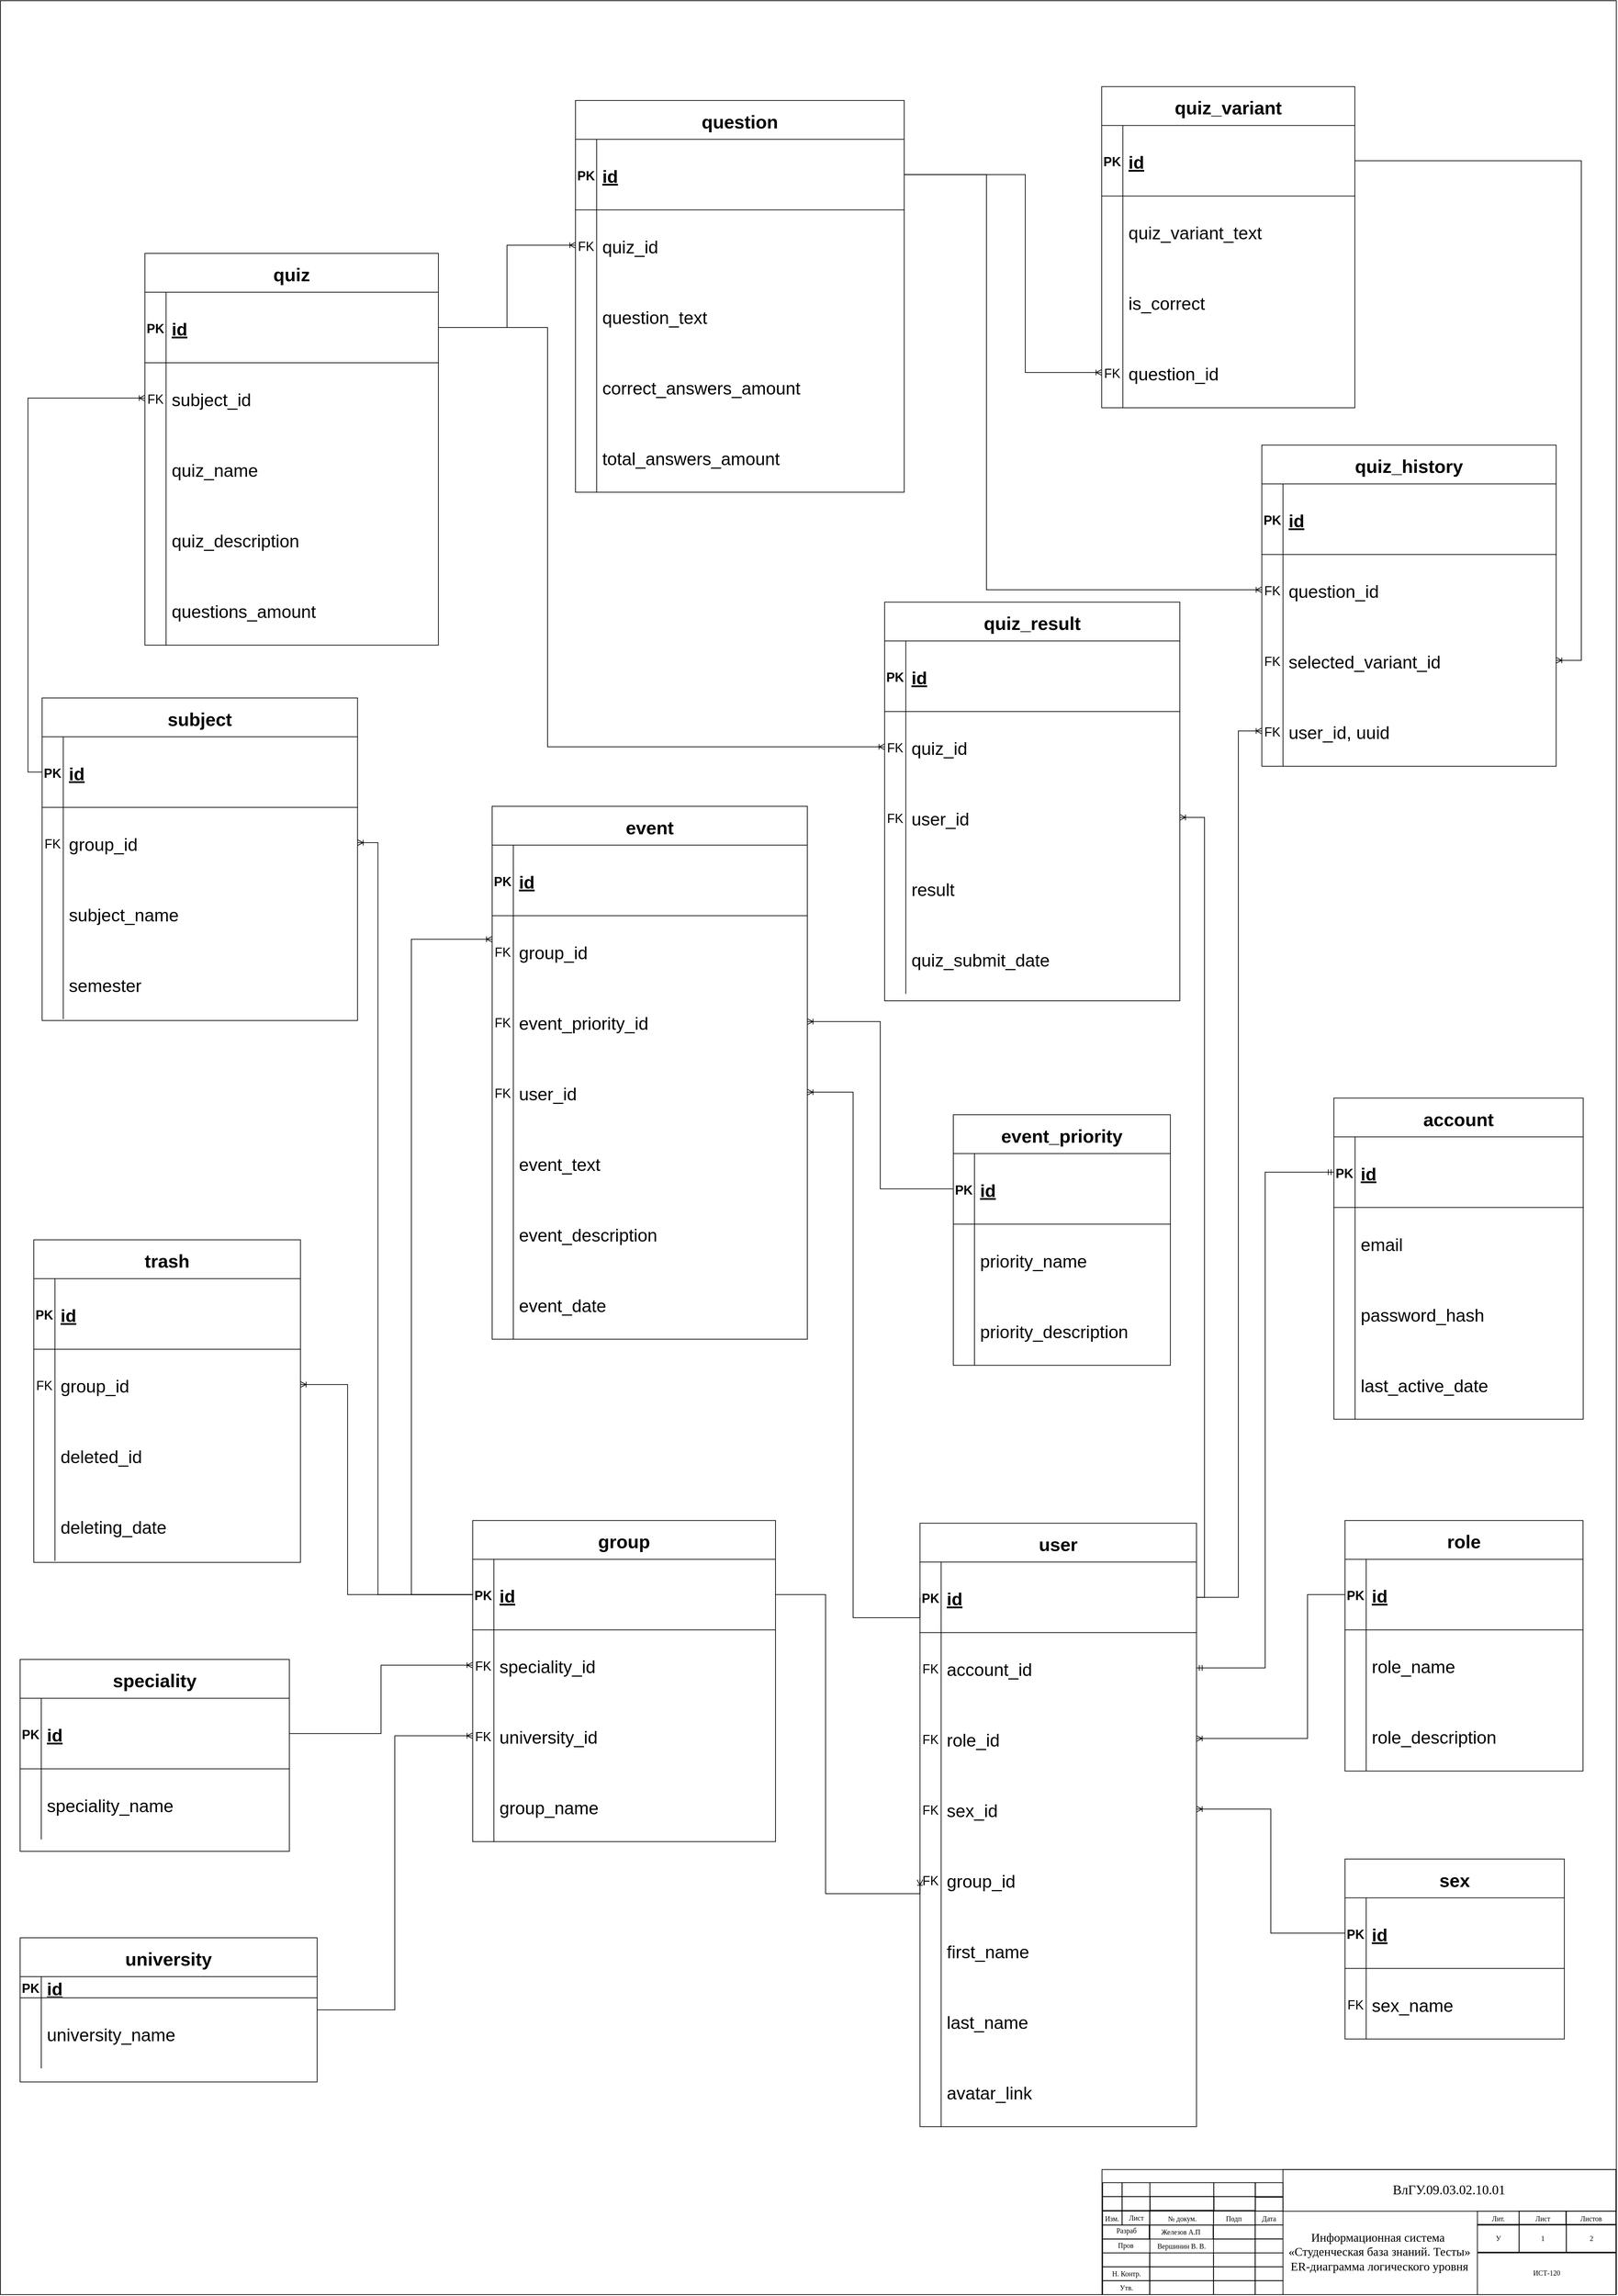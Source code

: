 <mxfile version="18.0.2" type="github">
  <diagram id="R2lEEEUBdFMjLlhIrx00" name="Page-1">
    <mxGraphModel dx="661" dy="366" grid="1" gridSize="3.937" guides="1" tooltips="1" connect="1" arrows="1" fold="1" page="1" pageScale="1" pageWidth="2339" pageHeight="3300" math="0" shadow="0" extFonts="Permanent Marker^https://fonts.googleapis.com/css?family=Permanent+Marker">
      <root>
        <mxCell id="0" />
        <mxCell id="1" parent="0" />
        <mxCell id="hRsAympE7n8ipThZUoXn-5" value="" style="group" parent="1" vertex="1" connectable="0">
          <mxGeometry x="23.62" y="20" width="2290.006" height="3250.028" as="geometry" />
        </mxCell>
        <mxCell id="bOlvTl43doBLw3R69mOg-1" value="" style="rounded=0;whiteSpace=wrap;html=1;fillColor=none;" parent="hRsAympE7n8ipThZUoXn-5" vertex="1">
          <mxGeometry width="2290" height="3250" as="geometry" />
        </mxCell>
        <mxCell id="bOlvTl43doBLw3R69mOg-2" value="" style="rounded=0;whiteSpace=wrap;html=1;fillColor=none;" parent="hRsAympE7n8ipThZUoXn-5" vertex="1">
          <mxGeometry x="1561.11" y="3072.86" width="728.35" height="177.165" as="geometry" />
        </mxCell>
        <mxCell id="UN5E2BRM_m0n_mUQd9ct-3" value="" style="rounded=0;whiteSpace=wrap;html=1;fillColor=none;" parent="hRsAympE7n8ipThZUoXn-5" vertex="1">
          <mxGeometry x="1562.01" y="3111.16" width="27.559" height="19.685" as="geometry" />
        </mxCell>
        <mxCell id="UN5E2BRM_m0n_mUQd9ct-4" value="" style="rounded=0;whiteSpace=wrap;html=1;fillColor=none;" parent="hRsAympE7n8ipThZUoXn-5" vertex="1">
          <mxGeometry x="1562.0" y="3131.67" width="27.559" height="19.685" as="geometry" />
        </mxCell>
        <mxCell id="UN5E2BRM_m0n_mUQd9ct-5" value="" style="rounded=0;whiteSpace=wrap;html=1;fillColor=none;" parent="hRsAympE7n8ipThZUoXn-5" vertex="1">
          <mxGeometry x="1562.01" y="3091.47" width="27.559" height="19.685" as="geometry" />
        </mxCell>
        <mxCell id="UN5E2BRM_m0n_mUQd9ct-9" value="" style="rounded=0;whiteSpace=wrap;html=1;fillColor=none;" parent="hRsAympE7n8ipThZUoXn-5" vertex="1">
          <mxGeometry x="1589.57" y="3111.16" width="39.37" height="19.685" as="geometry" />
        </mxCell>
        <mxCell id="UN5E2BRM_m0n_mUQd9ct-10" value="" style="rounded=0;whiteSpace=wrap;html=1;fillColor=none;" parent="hRsAympE7n8ipThZUoXn-5" vertex="1">
          <mxGeometry x="1589.56" y="3131.67" width="39.37" height="19.685" as="geometry" />
        </mxCell>
        <mxCell id="UN5E2BRM_m0n_mUQd9ct-11" value="" style="rounded=0;whiteSpace=wrap;html=1;fillColor=none;" parent="hRsAympE7n8ipThZUoXn-5" vertex="1">
          <mxGeometry x="1589.57" y="3091.47" width="39.37" height="19.685" as="geometry" />
        </mxCell>
        <mxCell id="UN5E2BRM_m0n_mUQd9ct-14" value="" style="rounded=0;whiteSpace=wrap;html=1;fillColor=none;" parent="hRsAympE7n8ipThZUoXn-5" vertex="1">
          <mxGeometry x="1628.94" y="3111.16" width="90.551" height="19.685" as="geometry" />
        </mxCell>
        <mxCell id="UN5E2BRM_m0n_mUQd9ct-15" value="" style="rounded=0;whiteSpace=wrap;html=1;fillColor=none;" parent="hRsAympE7n8ipThZUoXn-5" vertex="1">
          <mxGeometry x="1629.28" y="3110.94" width="90.551" height="19.685" as="geometry" />
        </mxCell>
        <mxCell id="UN5E2BRM_m0n_mUQd9ct-16" value="" style="rounded=0;whiteSpace=wrap;html=1;fillColor=none;" parent="hRsAympE7n8ipThZUoXn-5" vertex="1">
          <mxGeometry x="1628.94" y="3091.47" width="90.551" height="19.685" as="geometry" />
        </mxCell>
        <mxCell id="UN5E2BRM_m0n_mUQd9ct-19" value="" style="rounded=0;whiteSpace=wrap;html=1;fillColor=none;" parent="hRsAympE7n8ipThZUoXn-5" vertex="1">
          <mxGeometry x="1719.49" y="3111.16" width="59.055" height="19.685" as="geometry" />
        </mxCell>
        <mxCell id="UN5E2BRM_m0n_mUQd9ct-20" value="" style="rounded=0;whiteSpace=wrap;html=1;fillColor=none;" parent="hRsAympE7n8ipThZUoXn-5" vertex="1">
          <mxGeometry x="1719.14" y="3131.67" width="59.055" height="19.685" as="geometry" />
        </mxCell>
        <mxCell id="UN5E2BRM_m0n_mUQd9ct-21" value="" style="rounded=0;whiteSpace=wrap;html=1;fillColor=none;" parent="hRsAympE7n8ipThZUoXn-5" vertex="1">
          <mxGeometry x="1719.49" y="3091.47" width="59.055" height="19.685" as="geometry" />
        </mxCell>
        <mxCell id="UN5E2BRM_m0n_mUQd9ct-24" value="" style="rounded=0;whiteSpace=wrap;html=1;fillColor=none;" parent="hRsAympE7n8ipThZUoXn-5" vertex="1">
          <mxGeometry x="1778.21" y="3112" width="39.37" height="19.685" as="geometry" />
        </mxCell>
        <mxCell id="UN5E2BRM_m0n_mUQd9ct-25" value="" style="rounded=0;whiteSpace=wrap;html=1;fillColor=none;" parent="hRsAympE7n8ipThZUoXn-5" vertex="1">
          <mxGeometry x="1778.2" y="3131.67" width="39.37" height="19.685" as="geometry" />
        </mxCell>
        <mxCell id="UN5E2BRM_m0n_mUQd9ct-26" value="" style="rounded=0;whiteSpace=wrap;html=1;fillColor=none;" parent="hRsAympE7n8ipThZUoXn-5" vertex="1">
          <mxGeometry x="1778.19" y="3091.47" width="39.37" height="19.685" as="geometry" />
        </mxCell>
        <mxCell id="UN5E2BRM_m0n_mUQd9ct-27" value="" style="rounded=0;whiteSpace=wrap;html=1;fillColor=none;" parent="hRsAympE7n8ipThZUoXn-5" vertex="1">
          <mxGeometry x="1817.56" y="3072.86" width="472.43" height="59.055" as="geometry" />
        </mxCell>
        <mxCell id="UN5E2BRM_m0n_mUQd9ct-28" value="Изм." style="text;html=1;strokeColor=none;fillColor=none;align=center;verticalAlign=middle;whiteSpace=wrap;rounded=0;fontFamily=Times New Roman;fontSize=10;" parent="hRsAympE7n8ipThZUoXn-5" vertex="1">
          <mxGeometry x="1561.11" y="3131.66" width="27.559" height="19.685" as="geometry" />
        </mxCell>
        <mxCell id="UN5E2BRM_m0n_mUQd9ct-29" value="Лист" style="text;html=1;strokeColor=none;fillColor=none;align=center;verticalAlign=middle;whiteSpace=wrap;rounded=0;fontFamily=Times New Roman;fontSize=10;" parent="hRsAympE7n8ipThZUoXn-5" vertex="1">
          <mxGeometry x="1589.91" y="3130.85" width="39.37" height="19.685" as="geometry" />
        </mxCell>
        <mxCell id="UN5E2BRM_m0n_mUQd9ct-30" value="№ докум." style="text;html=1;strokeColor=none;fillColor=none;align=center;verticalAlign=middle;whiteSpace=wrap;rounded=0;fontFamily=Times New Roman;fontSize=10;" parent="hRsAympE7n8ipThZUoXn-5" vertex="1">
          <mxGeometry x="1629.28" y="3131.66" width="90.551" height="19.68" as="geometry" />
        </mxCell>
        <mxCell id="UN5E2BRM_m0n_mUQd9ct-31" value="Подп" style="text;html=1;strokeColor=none;fillColor=none;align=center;verticalAlign=middle;whiteSpace=wrap;rounded=0;fontFamily=Times New Roman;fontSize=10;" parent="hRsAympE7n8ipThZUoXn-5" vertex="1">
          <mxGeometry x="1718.59" y="3131.93" width="59.055" height="19.68" as="geometry" />
        </mxCell>
        <mxCell id="UN5E2BRM_m0n_mUQd9ct-32" value="Дата" style="text;html=1;strokeColor=none;fillColor=none;align=center;verticalAlign=middle;whiteSpace=wrap;rounded=0;fontFamily=Times New Roman;fontSize=10;" parent="hRsAympE7n8ipThZUoXn-5" vertex="1">
          <mxGeometry x="1778.19" y="3131.93" width="39.37" height="19.685" as="geometry" />
        </mxCell>
        <mxCell id="UN5E2BRM_m0n_mUQd9ct-34" value="" style="rounded=0;whiteSpace=wrap;html=1;fillColor=none;" parent="hRsAympE7n8ipThZUoXn-5" vertex="1">
          <mxGeometry x="1562" y="3151.6" width="66.929" height="19.68" as="geometry" />
        </mxCell>
        <mxCell id="UN5E2BRM_m0n_mUQd9ct-35" value="" style="rounded=0;whiteSpace=wrap;html=1;fillColor=none;" parent="hRsAympE7n8ipThZUoXn-5" vertex="1">
          <mxGeometry x="1562" y="3171.28" width="66.929" height="19.68" as="geometry" />
        </mxCell>
        <mxCell id="UN5E2BRM_m0n_mUQd9ct-36" value="" style="rounded=0;whiteSpace=wrap;html=1;fillColor=none;" parent="hRsAympE7n8ipThZUoXn-5" vertex="1">
          <mxGeometry x="1562" y="3190.96" width="66.929" height="19.68" as="geometry" />
        </mxCell>
        <mxCell id="UN5E2BRM_m0n_mUQd9ct-37" value="" style="rounded=0;whiteSpace=wrap;html=1;fillColor=none;" parent="hRsAympE7n8ipThZUoXn-5" vertex="1">
          <mxGeometry x="1562" y="3210.64" width="66.929" height="19.68" as="geometry" />
        </mxCell>
        <mxCell id="UN5E2BRM_m0n_mUQd9ct-38" value="" style="rounded=0;whiteSpace=wrap;html=1;fillColor=none;" parent="hRsAympE7n8ipThZUoXn-5" vertex="1">
          <mxGeometry x="1562" y="3230.32" width="66.929" height="19.68" as="geometry" />
        </mxCell>
        <mxCell id="UN5E2BRM_m0n_mUQd9ct-39" value="" style="rounded=0;whiteSpace=wrap;html=1;fillColor=none;" parent="hRsAympE7n8ipThZUoXn-5" vertex="1">
          <mxGeometry x="1628.6" y="3131.67" width="90.551" height="19.68" as="geometry" />
        </mxCell>
        <mxCell id="UN5E2BRM_m0n_mUQd9ct-42" value="" style="rounded=0;whiteSpace=wrap;html=1;fillColor=none;" parent="hRsAympE7n8ipThZUoXn-5" vertex="1">
          <mxGeometry x="1628.59" y="3190.96" width="90.551" height="19.68" as="geometry" />
        </mxCell>
        <mxCell id="UN5E2BRM_m0n_mUQd9ct-43" value="" style="rounded=0;whiteSpace=wrap;html=1;fillColor=none;" parent="hRsAympE7n8ipThZUoXn-5" vertex="1">
          <mxGeometry x="1628.59" y="3210.64" width="90.551" height="19.68" as="geometry" />
        </mxCell>
        <mxCell id="UN5E2BRM_m0n_mUQd9ct-44" value="" style="rounded=0;whiteSpace=wrap;html=1;fillColor=none;" parent="hRsAympE7n8ipThZUoXn-5" vertex="1">
          <mxGeometry x="1628.59" y="3230.32" width="90.551" height="19.68" as="geometry" />
        </mxCell>
        <mxCell id="UN5E2BRM_m0n_mUQd9ct-45" value="" style="rounded=0;whiteSpace=wrap;html=1;fillColor=none;" parent="hRsAympE7n8ipThZUoXn-5" vertex="1">
          <mxGeometry x="1719.15" y="3151.61" width="59.055" height="19.68" as="geometry" />
        </mxCell>
        <mxCell id="UN5E2BRM_m0n_mUQd9ct-46" value="" style="rounded=0;whiteSpace=wrap;html=1;fillColor=none;" parent="hRsAympE7n8ipThZUoXn-5" vertex="1">
          <mxGeometry x="1719.14" y="3171.28" width="59.055" height="19.68" as="geometry" />
        </mxCell>
        <mxCell id="UN5E2BRM_m0n_mUQd9ct-48" value="" style="rounded=0;whiteSpace=wrap;html=1;fillColor=none;" parent="hRsAympE7n8ipThZUoXn-5" vertex="1">
          <mxGeometry x="1719.14" y="3190.96" width="59.055" height="19.68" as="geometry" />
        </mxCell>
        <mxCell id="UN5E2BRM_m0n_mUQd9ct-49" value="" style="rounded=0;whiteSpace=wrap;html=1;fillColor=none;" parent="hRsAympE7n8ipThZUoXn-5" vertex="1">
          <mxGeometry x="1719.14" y="3210.64" width="59.055" height="19.68" as="geometry" />
        </mxCell>
        <mxCell id="UN5E2BRM_m0n_mUQd9ct-50" value="" style="rounded=0;whiteSpace=wrap;html=1;fillColor=none;" parent="hRsAympE7n8ipThZUoXn-5" vertex="1">
          <mxGeometry x="1719.14" y="3230.32" width="59.055" height="19.68" as="geometry" />
        </mxCell>
        <mxCell id="UN5E2BRM_m0n_mUQd9ct-51" value="" style="rounded=0;whiteSpace=wrap;html=1;fillColor=none;" parent="hRsAympE7n8ipThZUoXn-5" vertex="1">
          <mxGeometry x="1778.19" y="3151.35" width="39.37" height="19.68" as="geometry" />
        </mxCell>
        <mxCell id="UN5E2BRM_m0n_mUQd9ct-52" value="" style="rounded=0;whiteSpace=wrap;html=1;fillColor=none;" parent="hRsAympE7n8ipThZUoXn-5" vertex="1">
          <mxGeometry x="1778.2" y="3171.28" width="39.37" height="19.68" as="geometry" />
        </mxCell>
        <mxCell id="UN5E2BRM_m0n_mUQd9ct-54" value="" style="rounded=0;whiteSpace=wrap;html=1;fillColor=none;" parent="hRsAympE7n8ipThZUoXn-5" vertex="1">
          <mxGeometry x="1778.2" y="3190.96" width="39.37" height="19.68" as="geometry" />
        </mxCell>
        <mxCell id="UN5E2BRM_m0n_mUQd9ct-55" value="" style="rounded=0;whiteSpace=wrap;html=1;fillColor=none;" parent="hRsAympE7n8ipThZUoXn-5" vertex="1">
          <mxGeometry x="1778.2" y="3210.64" width="39.37" height="19.68" as="geometry" />
        </mxCell>
        <mxCell id="UN5E2BRM_m0n_mUQd9ct-56" value="" style="rounded=0;whiteSpace=wrap;html=1;fillColor=none;" parent="hRsAympE7n8ipThZUoXn-5" vertex="1">
          <mxGeometry x="1778.2" y="3230.32" width="39.37" height="19.68" as="geometry" />
        </mxCell>
        <mxCell id="UN5E2BRM_m0n_mUQd9ct-58" value="" style="rounded=0;whiteSpace=wrap;html=1;fontFamily=Times New Roman;fontSize=10;fillColor=none;" parent="hRsAympE7n8ipThZUoXn-5" vertex="1">
          <mxGeometry x="2218.59" y="3131.68" width="70.866" height="19.685" as="geometry" />
        </mxCell>
        <mxCell id="UN5E2BRM_m0n_mUQd9ct-59" value="2" style="rounded=0;whiteSpace=wrap;html=1;fontFamily=Times New Roman;fontSize=10;fillColor=none;" parent="hRsAympE7n8ipThZUoXn-5" vertex="1">
          <mxGeometry x="2219.14" y="3150.53" width="70.866" height="39.37" as="geometry" />
        </mxCell>
        <mxCell id="UN5E2BRM_m0n_mUQd9ct-65" value="" style="rounded=0;whiteSpace=wrap;html=1;fontFamily=Times New Roman;fontSize=10;fillColor=none;" parent="hRsAympE7n8ipThZUoXn-5" vertex="1">
          <mxGeometry x="2152.23" y="3131.68" width="66.929" height="19.685" as="geometry" />
        </mxCell>
        <mxCell id="UN5E2BRM_m0n_mUQd9ct-66" value="1" style="rounded=0;whiteSpace=wrap;html=1;fontFamily=Times New Roman;fontSize=10;fillColor=none;" parent="hRsAympE7n8ipThZUoXn-5" vertex="1">
          <mxGeometry x="2152.21" y="3150.53" width="66.929" height="39.37" as="geometry" />
        </mxCell>
        <mxCell id="UN5E2BRM_m0n_mUQd9ct-68" value="" style="rounded=0;whiteSpace=wrap;html=1;fontFamily=Times New Roman;fontSize=10;fillColor=none;" parent="hRsAympE7n8ipThZUoXn-5" vertex="1">
          <mxGeometry x="2093.18" y="3131.92" width="59.055" height="19.685" as="geometry" />
        </mxCell>
        <mxCell id="UN5E2BRM_m0n_mUQd9ct-69" value="У" style="rounded=0;whiteSpace=wrap;html=1;fontFamily=Times New Roman;fontSize=10;fillColor=none;" parent="hRsAympE7n8ipThZUoXn-5" vertex="1">
          <mxGeometry x="2093.16" y="3150.53" width="59.05" height="39.37" as="geometry" />
        </mxCell>
        <mxCell id="UN5E2BRM_m0n_mUQd9ct-71" value="" style="rounded=0;whiteSpace=wrap;html=1;fontFamily=Times New Roman;fontSize=10;fillColor=none;" parent="hRsAympE7n8ipThZUoXn-5" vertex="1">
          <mxGeometry x="2093.14" y="3190.97" width="196.85" height="59.055" as="geometry" />
        </mxCell>
        <mxCell id="UN5E2BRM_m0n_mUQd9ct-72" value="Разраб" style="text;html=1;strokeColor=none;fillColor=none;align=center;verticalAlign=middle;whiteSpace=wrap;rounded=0;fontFamily=Times New Roman;fontSize=10;" parent="hRsAympE7n8ipThZUoXn-5" vertex="1">
          <mxGeometry x="1562.35" y="3149.47" width="66.929" height="19.68" as="geometry" />
        </mxCell>
        <mxCell id="UN5E2BRM_m0n_mUQd9ct-73" value="Пров" style="text;html=1;strokeColor=none;fillColor=none;align=center;verticalAlign=middle;whiteSpace=wrap;rounded=0;fontFamily=Times New Roman;fontSize=10;" parent="hRsAympE7n8ipThZUoXn-5" vertex="1">
          <mxGeometry x="1561.107" y="3170.217" width="66.929" height="19.68" as="geometry" />
        </mxCell>
        <mxCell id="UN5E2BRM_m0n_mUQd9ct-75" value="Н. Контр." style="text;html=1;strokeColor=none;fillColor=none;align=center;verticalAlign=middle;whiteSpace=wrap;rounded=0;fontFamily=Times New Roman;fontSize=10;" parent="hRsAympE7n8ipThZUoXn-5" vertex="1">
          <mxGeometry x="1562.001" y="3210.641" width="66.929" height="19.68" as="geometry" />
        </mxCell>
        <mxCell id="UN5E2BRM_m0n_mUQd9ct-76" value="Утв." style="text;html=1;strokeColor=none;fillColor=none;align=center;verticalAlign=middle;whiteSpace=wrap;rounded=0;fontFamily=Times New Roman;fontSize=10;" parent="hRsAympE7n8ipThZUoXn-5" vertex="1">
          <mxGeometry x="1562.008" y="3230.348" width="66.929" height="19.68" as="geometry" />
        </mxCell>
        <mxCell id="UN5E2BRM_m0n_mUQd9ct-77" value="Лит." style="text;html=1;strokeColor=none;fillColor=none;align=center;verticalAlign=middle;whiteSpace=wrap;rounded=0;fontFamily=Times New Roman;fontSize=10;" parent="hRsAympE7n8ipThZUoXn-5" vertex="1">
          <mxGeometry x="2093.18" y="3131.93" width="59.055" height="19.68" as="geometry" />
        </mxCell>
        <mxCell id="UN5E2BRM_m0n_mUQd9ct-78" value="Лист" style="text;html=1;strokeColor=none;fillColor=none;align=center;verticalAlign=middle;whiteSpace=wrap;rounded=0;fontFamily=Times New Roman;fontSize=10;" parent="hRsAympE7n8ipThZUoXn-5" vertex="1">
          <mxGeometry x="2152.232" y="3131.682" width="66.929" height="19.68" as="geometry" />
        </mxCell>
        <mxCell id="UN5E2BRM_m0n_mUQd9ct-79" value="Листов" style="text;html=1;strokeColor=none;fillColor=none;align=center;verticalAlign=middle;whiteSpace=wrap;rounded=0;fontFamily=Times New Roman;fontSize=10;" parent="hRsAympE7n8ipThZUoXn-5" vertex="1">
          <mxGeometry x="2219.16" y="3131.68" width="69.75" height="19.68" as="geometry" />
        </mxCell>
        <mxCell id="UN5E2BRM_m0n_mUQd9ct-80" value="" style="rounded=0;whiteSpace=wrap;html=1;fillColor=none;" parent="hRsAympE7n8ipThZUoXn-5" vertex="1">
          <mxGeometry x="1628.04" y="3151.61" width="90.551" height="19.685" as="geometry" />
        </mxCell>
        <mxCell id="UN5E2BRM_m0n_mUQd9ct-81" value="Вершинин В. В." style="text;html=1;strokeColor=none;fillColor=none;align=center;verticalAlign=middle;whiteSpace=wrap;rounded=0;fontFamily=Times New Roman;fontSize=10;" parent="hRsAympE7n8ipThZUoXn-5" vertex="1">
          <mxGeometry x="1629.28" y="3171.03" width="88.74" height="19.68" as="geometry" />
        </mxCell>
        <mxCell id="UN5E2BRM_m0n_mUQd9ct-82" value="Железов А.П" style="text;html=1;strokeColor=none;fillColor=none;align=center;verticalAlign=middle;whiteSpace=wrap;rounded=0;fontFamily=Times New Roman;fontSize=10;" parent="hRsAympE7n8ipThZUoXn-5" vertex="1">
          <mxGeometry x="1628.597" y="3151.337" width="88.74" height="19.68" as="geometry" />
        </mxCell>
        <mxCell id="UN5E2BRM_m0n_mUQd9ct-83" value="&lt;span style=&quot;font-size: 14.0pt ; line-height: 150% ; font-family: &amp;quot;times new roman&amp;quot; , serif&quot;&gt;ВлГУ.09.03.02.10.01&lt;/span&gt;" style="text;html=1;strokeColor=none;fillColor=none;align=center;verticalAlign=middle;whiteSpace=wrap;rounded=0;fontFamily=Times New Roman;fontSize=10;" parent="hRsAympE7n8ipThZUoXn-5" vertex="1">
          <mxGeometry x="1817.56" y="3072.86" width="471.33" height="56.74" as="geometry" />
        </mxCell>
        <mxCell id="UN5E2BRM_m0n_mUQd9ct-84" value="ИСТ-120" style="text;html=1;strokeColor=none;fillColor=none;align=center;verticalAlign=middle;whiteSpace=wrap;rounded=0;fontFamily=Times New Roman;fontSize=10;" parent="hRsAympE7n8ipThZUoXn-5" vertex="1">
          <mxGeometry x="2093.18" y="3189.9" width="195.71" height="57.81" as="geometry" />
        </mxCell>
        <mxCell id="UN5E2BRM_m0n_mUQd9ct-85" value="&lt;div style=&quot;&quot;&gt;&lt;span style=&quot;font-size: 17px; background-color: initial;&quot;&gt;Информационная система&amp;nbsp; «&lt;/span&gt;&lt;span style=&quot;background-color: initial; font-size: 17px; text-align: left;&quot;&gt;Студенческая база знаний. Тесты»&lt;/span&gt;&lt;/div&gt;&lt;font style=&quot;font-size: 17px&quot;&gt;ER-диаграмма логического уровня&lt;br&gt;&lt;/font&gt;" style="text;html=1;strokeColor=none;fillColor=none;align=center;verticalAlign=middle;whiteSpace=wrap;rounded=0;fontFamily=Times New Roman;fontSize=10;" parent="hRsAympE7n8ipThZUoXn-5" vertex="1">
          <mxGeometry x="1817.58" y="3131.93" width="274.46" height="116.09" as="geometry" />
        </mxCell>
        <mxCell id="wQAFLfGIhW9gEui9MyVe-332" value="event_priority" style="shape=table;startSize=55;container=1;collapsible=1;childLayout=tableLayout;fixedRows=1;rowLines=0;fontStyle=1;align=center;resizeLast=1;fontSize=26;" parent="hRsAympE7n8ipThZUoXn-5" vertex="1">
          <mxGeometry x="1350.39" y="1578.42" width="307.61" height="355" as="geometry">
            <mxRectangle x="1253.5" y="1413.07" width="204.724" height="35.433" as="alternateBounds" />
          </mxGeometry>
        </mxCell>
        <mxCell id="wQAFLfGIhW9gEui9MyVe-333" value="" style="shape=tableRow;horizontal=0;startSize=0;swimlaneHead=0;swimlaneBody=0;fillColor=none;collapsible=0;dropTarget=0;points=[[0,0.5],[1,0.5]];portConstraint=eastwest;top=0;left=0;right=0;bottom=1;" parent="wQAFLfGIhW9gEui9MyVe-332" vertex="1">
          <mxGeometry y="55" width="307.61" height="100" as="geometry" />
        </mxCell>
        <mxCell id="wQAFLfGIhW9gEui9MyVe-334" value="PK" style="shape=partialRectangle;connectable=0;fillColor=none;top=0;left=0;bottom=0;right=0;fontStyle=1;overflow=hidden;fontSize=18;" parent="wQAFLfGIhW9gEui9MyVe-333" vertex="1">
          <mxGeometry width="30" height="100" as="geometry">
            <mxRectangle width="30" height="100" as="alternateBounds" />
          </mxGeometry>
        </mxCell>
        <mxCell id="wQAFLfGIhW9gEui9MyVe-335" value="id" style="shape=partialRectangle;connectable=0;fillColor=none;top=0;left=0;bottom=0;right=0;align=left;spacingLeft=6;fontStyle=5;overflow=hidden;fontSize=25;" parent="wQAFLfGIhW9gEui9MyVe-333" vertex="1">
          <mxGeometry x="30" width="277.61" height="100" as="geometry">
            <mxRectangle width="277.61" height="100" as="alternateBounds" />
          </mxGeometry>
        </mxCell>
        <mxCell id="wQAFLfGIhW9gEui9MyVe-336" value="" style="shape=tableRow;horizontal=0;startSize=0;swimlaneHead=0;swimlaneBody=0;fillColor=none;collapsible=0;dropTarget=0;points=[[0,0.5],[1,0.5]];portConstraint=eastwest;top=0;left=0;right=0;bottom=0;" parent="wQAFLfGIhW9gEui9MyVe-332" vertex="1">
          <mxGeometry y="155" width="307.61" height="100" as="geometry" />
        </mxCell>
        <mxCell id="wQAFLfGIhW9gEui9MyVe-337" value="" style="shape=partialRectangle;connectable=0;fillColor=none;top=0;left=0;bottom=0;right=0;editable=1;overflow=hidden;" parent="wQAFLfGIhW9gEui9MyVe-336" vertex="1">
          <mxGeometry width="30" height="100" as="geometry">
            <mxRectangle width="30" height="100" as="alternateBounds" />
          </mxGeometry>
        </mxCell>
        <mxCell id="wQAFLfGIhW9gEui9MyVe-338" value="priority_name" style="shape=partialRectangle;connectable=0;fillColor=none;top=0;left=0;bottom=0;right=0;align=left;spacingLeft=6;overflow=hidden;fontSize=25;" parent="wQAFLfGIhW9gEui9MyVe-336" vertex="1">
          <mxGeometry x="30" width="277.61" height="100" as="geometry">
            <mxRectangle width="277.61" height="100" as="alternateBounds" />
          </mxGeometry>
        </mxCell>
        <mxCell id="wQAFLfGIhW9gEui9MyVe-339" value="" style="shape=tableRow;horizontal=0;startSize=0;swimlaneHead=0;swimlaneBody=0;fillColor=none;collapsible=0;dropTarget=0;points=[[0,0.5],[1,0.5]];portConstraint=eastwest;top=0;left=0;right=0;bottom=0;" parent="wQAFLfGIhW9gEui9MyVe-332" vertex="1">
          <mxGeometry y="255" width="307.61" height="100" as="geometry" />
        </mxCell>
        <mxCell id="wQAFLfGIhW9gEui9MyVe-340" value="" style="shape=partialRectangle;connectable=0;fillColor=none;top=0;left=0;bottom=0;right=0;editable=1;overflow=hidden;" parent="wQAFLfGIhW9gEui9MyVe-339" vertex="1">
          <mxGeometry width="30" height="100" as="geometry">
            <mxRectangle width="30" height="100" as="alternateBounds" />
          </mxGeometry>
        </mxCell>
        <mxCell id="wQAFLfGIhW9gEui9MyVe-341" value="priority_description" style="shape=partialRectangle;connectable=0;fillColor=none;top=0;left=0;bottom=0;right=0;align=left;spacingLeft=6;overflow=hidden;fontSize=25;" parent="wQAFLfGIhW9gEui9MyVe-339" vertex="1">
          <mxGeometry x="30" width="277.61" height="100" as="geometry">
            <mxRectangle width="277.61" height="100" as="alternateBounds" />
          </mxGeometry>
        </mxCell>
        <mxCell id="wQAFLfGIhW9gEui9MyVe-410" value="quiz_history" style="shape=table;startSize=55;container=1;collapsible=1;childLayout=tableLayout;fixedRows=1;rowLines=0;fontStyle=1;align=center;resizeLast=1;fontSize=26;" parent="hRsAympE7n8ipThZUoXn-5" vertex="1">
          <mxGeometry x="1787.63" y="629.6" width="417.09" height="455" as="geometry" />
        </mxCell>
        <mxCell id="wQAFLfGIhW9gEui9MyVe-411" value="" style="shape=tableRow;horizontal=0;startSize=0;swimlaneHead=0;swimlaneBody=0;fillColor=none;collapsible=0;dropTarget=0;points=[[0,0.5],[1,0.5]];portConstraint=eastwest;top=0;left=0;right=0;bottom=1;" parent="wQAFLfGIhW9gEui9MyVe-410" vertex="1">
          <mxGeometry y="55" width="417.09" height="100" as="geometry" />
        </mxCell>
        <mxCell id="wQAFLfGIhW9gEui9MyVe-412" value="PK" style="shape=partialRectangle;connectable=0;fillColor=none;top=0;left=0;bottom=0;right=0;fontStyle=1;overflow=hidden;fontSize=18;" parent="wQAFLfGIhW9gEui9MyVe-411" vertex="1">
          <mxGeometry width="30" height="100" as="geometry">
            <mxRectangle width="30" height="100" as="alternateBounds" />
          </mxGeometry>
        </mxCell>
        <mxCell id="wQAFLfGIhW9gEui9MyVe-413" value="id" style="shape=partialRectangle;connectable=0;fillColor=none;top=0;left=0;bottom=0;right=0;align=left;spacingLeft=6;fontStyle=5;overflow=hidden;fontSize=25;" parent="wQAFLfGIhW9gEui9MyVe-411" vertex="1">
          <mxGeometry x="30" width="387.09" height="100" as="geometry">
            <mxRectangle width="387.09" height="100" as="alternateBounds" />
          </mxGeometry>
        </mxCell>
        <mxCell id="wQAFLfGIhW9gEui9MyVe-414" value="" style="shape=tableRow;horizontal=0;startSize=0;swimlaneHead=0;swimlaneBody=0;fillColor=none;collapsible=0;dropTarget=0;points=[[0,0.5],[1,0.5]];portConstraint=eastwest;top=0;left=0;right=0;bottom=0;" parent="wQAFLfGIhW9gEui9MyVe-410" vertex="1">
          <mxGeometry y="155" width="417.09" height="100" as="geometry" />
        </mxCell>
        <mxCell id="wQAFLfGIhW9gEui9MyVe-415" value="FK" style="shape=partialRectangle;connectable=0;fillColor=none;top=0;left=0;bottom=0;right=0;fontStyle=0;overflow=hidden;fontSize=18;" parent="wQAFLfGIhW9gEui9MyVe-414" vertex="1">
          <mxGeometry width="30" height="100" as="geometry">
            <mxRectangle width="30" height="100" as="alternateBounds" />
          </mxGeometry>
        </mxCell>
        <mxCell id="wQAFLfGIhW9gEui9MyVe-416" value="question_id" style="shape=partialRectangle;connectable=0;fillColor=none;top=0;left=0;bottom=0;right=0;align=left;spacingLeft=6;fontStyle=0;overflow=hidden;fontSize=25;" parent="wQAFLfGIhW9gEui9MyVe-414" vertex="1">
          <mxGeometry x="30" width="387.09" height="100" as="geometry">
            <mxRectangle width="387.09" height="100" as="alternateBounds" />
          </mxGeometry>
        </mxCell>
        <mxCell id="wQAFLfGIhW9gEui9MyVe-417" value="" style="shape=tableRow;horizontal=0;startSize=0;swimlaneHead=0;swimlaneBody=0;fillColor=none;collapsible=0;dropTarget=0;points=[[0,0.5],[1,0.5]];portConstraint=eastwest;top=0;left=0;right=0;bottom=0;" parent="wQAFLfGIhW9gEui9MyVe-410" vertex="1">
          <mxGeometry y="255" width="417.09" height="100" as="geometry" />
        </mxCell>
        <mxCell id="wQAFLfGIhW9gEui9MyVe-418" value="FK" style="shape=partialRectangle;connectable=0;fillColor=none;top=0;left=0;bottom=0;right=0;fontStyle=0;overflow=hidden;fontSize=18;" parent="wQAFLfGIhW9gEui9MyVe-417" vertex="1">
          <mxGeometry width="30" height="100" as="geometry">
            <mxRectangle width="30" height="100" as="alternateBounds" />
          </mxGeometry>
        </mxCell>
        <mxCell id="wQAFLfGIhW9gEui9MyVe-419" value="selected_variant_id" style="shape=partialRectangle;connectable=0;fillColor=none;top=0;left=0;bottom=0;right=0;align=left;spacingLeft=6;fontStyle=0;overflow=hidden;fontSize=25;" parent="wQAFLfGIhW9gEui9MyVe-417" vertex="1">
          <mxGeometry x="30" width="387.09" height="100" as="geometry">
            <mxRectangle width="387.09" height="100" as="alternateBounds" />
          </mxGeometry>
        </mxCell>
        <mxCell id="wQAFLfGIhW9gEui9MyVe-420" value="" style="shape=tableRow;horizontal=0;startSize=0;swimlaneHead=0;swimlaneBody=0;fillColor=none;collapsible=0;dropTarget=0;points=[[0,0.5],[1,0.5]];portConstraint=eastwest;top=0;left=0;right=0;bottom=0;" parent="wQAFLfGIhW9gEui9MyVe-410" vertex="1">
          <mxGeometry y="355" width="417.09" height="100" as="geometry" />
        </mxCell>
        <mxCell id="wQAFLfGIhW9gEui9MyVe-421" value="FK" style="shape=partialRectangle;connectable=0;fillColor=none;top=0;left=0;bottom=0;right=0;fontStyle=0;overflow=hidden;fontSize=18;" parent="wQAFLfGIhW9gEui9MyVe-420" vertex="1">
          <mxGeometry width="30" height="100" as="geometry">
            <mxRectangle width="30" height="100" as="alternateBounds" />
          </mxGeometry>
        </mxCell>
        <mxCell id="wQAFLfGIhW9gEui9MyVe-422" value="user_id, uuid" style="shape=partialRectangle;connectable=0;fillColor=none;top=0;left=0;bottom=0;right=0;align=left;spacingLeft=6;fontStyle=0;overflow=hidden;fontSize=25;" parent="wQAFLfGIhW9gEui9MyVe-420" vertex="1">
          <mxGeometry x="30" width="387.09" height="100" as="geometry">
            <mxRectangle width="387.09" height="100" as="alternateBounds" />
          </mxGeometry>
        </mxCell>
        <mxCell id="wQAFLfGIhW9gEui9MyVe-346" value="account" style="shape=table;startSize=55;container=1;collapsible=1;childLayout=tableLayout;fixedRows=1;rowLines=0;fontStyle=1;align=center;resizeLast=1;fontSize=26;" parent="hRsAympE7n8ipThZUoXn-5" vertex="1">
          <mxGeometry x="1889.76" y="1554.8" width="353.3" height="455" as="geometry">
            <mxRectangle x="370" y="990" width="80" height="30" as="alternateBounds" />
          </mxGeometry>
        </mxCell>
        <mxCell id="wQAFLfGIhW9gEui9MyVe-347" value="" style="shape=tableRow;horizontal=0;startSize=0;swimlaneHead=0;swimlaneBody=0;fillColor=none;collapsible=0;dropTarget=0;points=[[0,0.5],[1,0.5]];portConstraint=eastwest;top=0;left=0;right=0;bottom=1;" parent="wQAFLfGIhW9gEui9MyVe-346" vertex="1">
          <mxGeometry y="55" width="353.3" height="100" as="geometry" />
        </mxCell>
        <mxCell id="wQAFLfGIhW9gEui9MyVe-348" value="PK" style="shape=partialRectangle;connectable=0;fillColor=none;top=0;left=0;bottom=0;right=0;fontStyle=1;overflow=hidden;fontSize=18;" parent="wQAFLfGIhW9gEui9MyVe-347" vertex="1">
          <mxGeometry width="30" height="100" as="geometry">
            <mxRectangle width="30" height="100" as="alternateBounds" />
          </mxGeometry>
        </mxCell>
        <mxCell id="wQAFLfGIhW9gEui9MyVe-349" value="id" style="shape=partialRectangle;connectable=0;fillColor=none;top=0;left=0;bottom=0;right=0;align=left;spacingLeft=6;fontStyle=5;overflow=hidden;fontSize=25;" parent="wQAFLfGIhW9gEui9MyVe-347" vertex="1">
          <mxGeometry x="30" width="323.3" height="100" as="geometry">
            <mxRectangle width="323.3" height="100" as="alternateBounds" />
          </mxGeometry>
        </mxCell>
        <mxCell id="wQAFLfGIhW9gEui9MyVe-350" value="" style="shape=tableRow;horizontal=0;startSize=0;swimlaneHead=0;swimlaneBody=0;fillColor=none;collapsible=0;dropTarget=0;points=[[0,0.5],[1,0.5]];portConstraint=eastwest;top=0;left=0;right=0;bottom=0;" parent="wQAFLfGIhW9gEui9MyVe-346" vertex="1">
          <mxGeometry y="155" width="353.3" height="100" as="geometry" />
        </mxCell>
        <mxCell id="wQAFLfGIhW9gEui9MyVe-351" value="" style="shape=partialRectangle;connectable=0;fillColor=none;top=0;left=0;bottom=0;right=0;editable=1;overflow=hidden;" parent="wQAFLfGIhW9gEui9MyVe-350" vertex="1">
          <mxGeometry width="30" height="100" as="geometry">
            <mxRectangle width="30" height="100" as="alternateBounds" />
          </mxGeometry>
        </mxCell>
        <mxCell id="wQAFLfGIhW9gEui9MyVe-352" value="email" style="shape=partialRectangle;connectable=0;fillColor=none;top=0;left=0;bottom=0;right=0;align=left;spacingLeft=6;overflow=hidden;fontSize=25;" parent="wQAFLfGIhW9gEui9MyVe-350" vertex="1">
          <mxGeometry x="30" width="323.3" height="100" as="geometry">
            <mxRectangle width="323.3" height="100" as="alternateBounds" />
          </mxGeometry>
        </mxCell>
        <mxCell id="wQAFLfGIhW9gEui9MyVe-353" value="" style="shape=tableRow;horizontal=0;startSize=0;swimlaneHead=0;swimlaneBody=0;fillColor=none;collapsible=0;dropTarget=0;points=[[0,0.5],[1,0.5]];portConstraint=eastwest;top=0;left=0;right=0;bottom=0;" parent="wQAFLfGIhW9gEui9MyVe-346" vertex="1">
          <mxGeometry y="255" width="353.3" height="100" as="geometry" />
        </mxCell>
        <mxCell id="wQAFLfGIhW9gEui9MyVe-354" value="" style="shape=partialRectangle;connectable=0;fillColor=none;top=0;left=0;bottom=0;right=0;editable=1;overflow=hidden;" parent="wQAFLfGIhW9gEui9MyVe-353" vertex="1">
          <mxGeometry width="30" height="100" as="geometry">
            <mxRectangle width="30" height="100" as="alternateBounds" />
          </mxGeometry>
        </mxCell>
        <mxCell id="wQAFLfGIhW9gEui9MyVe-355" value="password_hash" style="shape=partialRectangle;connectable=0;fillColor=none;top=0;left=0;bottom=0;right=0;align=left;spacingLeft=6;overflow=hidden;fontSize=25;" parent="wQAFLfGIhW9gEui9MyVe-353" vertex="1">
          <mxGeometry x="30" width="323.3" height="100" as="geometry">
            <mxRectangle width="323.3" height="100" as="alternateBounds" />
          </mxGeometry>
        </mxCell>
        <mxCell id="wQAFLfGIhW9gEui9MyVe-356" value="" style="shape=tableRow;horizontal=0;startSize=0;swimlaneHead=0;swimlaneBody=0;fillColor=none;collapsible=0;dropTarget=0;points=[[0,0.5],[1,0.5]];portConstraint=eastwest;top=0;left=0;right=0;bottom=0;" parent="wQAFLfGIhW9gEui9MyVe-346" vertex="1">
          <mxGeometry y="355" width="353.3" height="100" as="geometry" />
        </mxCell>
        <mxCell id="wQAFLfGIhW9gEui9MyVe-357" value="" style="shape=partialRectangle;connectable=0;fillColor=none;top=0;left=0;bottom=0;right=0;editable=1;overflow=hidden;" parent="wQAFLfGIhW9gEui9MyVe-356" vertex="1">
          <mxGeometry width="30" height="100" as="geometry">
            <mxRectangle width="30" height="100" as="alternateBounds" />
          </mxGeometry>
        </mxCell>
        <mxCell id="wQAFLfGIhW9gEui9MyVe-358" value="last_active_date" style="shape=partialRectangle;connectable=0;fillColor=none;top=0;left=0;bottom=0;right=0;align=left;spacingLeft=6;overflow=hidden;fontSize=25;" parent="wQAFLfGIhW9gEui9MyVe-356" vertex="1">
          <mxGeometry x="30" width="323.3" height="100" as="geometry">
            <mxRectangle width="323.3" height="100" as="alternateBounds" />
          </mxGeometry>
        </mxCell>
        <mxCell id="wQAFLfGIhW9gEui9MyVe-433" value="university" style="shape=table;startSize=55;container=1;collapsible=1;childLayout=tableLayout;fixedRows=1;rowLines=0;fontStyle=1;align=center;resizeLast=1;fontSize=26;" parent="hRsAympE7n8ipThZUoXn-5" vertex="1">
          <mxGeometry x="27.88" y="2744.49" width="420.94" height="204.32" as="geometry" />
        </mxCell>
        <mxCell id="wQAFLfGIhW9gEui9MyVe-434" value="" style="shape=tableRow;horizontal=0;startSize=0;swimlaneHead=0;swimlaneBody=0;fillColor=none;collapsible=0;dropTarget=0;points=[[0,0.5],[1,0.5]];portConstraint=eastwest;top=0;left=0;right=0;bottom=1;" parent="wQAFLfGIhW9gEui9MyVe-433" vertex="1">
          <mxGeometry y="55" width="420.94" height="30" as="geometry" />
        </mxCell>
        <mxCell id="wQAFLfGIhW9gEui9MyVe-435" value="PK" style="shape=partialRectangle;connectable=0;fillColor=none;top=0;left=0;bottom=0;right=0;fontStyle=1;overflow=hidden;fontSize=18;" parent="wQAFLfGIhW9gEui9MyVe-434" vertex="1">
          <mxGeometry width="30" height="30" as="geometry">
            <mxRectangle width="30" height="30" as="alternateBounds" />
          </mxGeometry>
        </mxCell>
        <mxCell id="wQAFLfGIhW9gEui9MyVe-436" value="id" style="shape=partialRectangle;connectable=0;fillColor=none;top=0;left=0;bottom=0;right=0;align=left;spacingLeft=6;fontStyle=5;overflow=hidden;fontSize=25;" parent="wQAFLfGIhW9gEui9MyVe-434" vertex="1">
          <mxGeometry x="30" width="390.94" height="30" as="geometry">
            <mxRectangle width="390.94" height="30" as="alternateBounds" />
          </mxGeometry>
        </mxCell>
        <mxCell id="wQAFLfGIhW9gEui9MyVe-437" value="" style="shape=tableRow;horizontal=0;startSize=0;swimlaneHead=0;swimlaneBody=0;fillColor=none;collapsible=0;dropTarget=0;points=[[0,0.5],[1,0.5]];portConstraint=eastwest;top=0;left=0;right=0;bottom=0;" parent="wQAFLfGIhW9gEui9MyVe-433" vertex="1">
          <mxGeometry y="85" width="420.94" height="100" as="geometry" />
        </mxCell>
        <mxCell id="wQAFLfGIhW9gEui9MyVe-438" value="" style="shape=partialRectangle;connectable=0;fillColor=none;top=0;left=0;bottom=0;right=0;editable=1;overflow=hidden;" parent="wQAFLfGIhW9gEui9MyVe-437" vertex="1">
          <mxGeometry width="30" height="100" as="geometry">
            <mxRectangle width="30" height="100" as="alternateBounds" />
          </mxGeometry>
        </mxCell>
        <mxCell id="wQAFLfGIhW9gEui9MyVe-439" value="university_name" style="shape=partialRectangle;connectable=0;fillColor=none;top=0;left=0;bottom=0;right=0;align=left;spacingLeft=6;overflow=hidden;fontSize=25;" parent="wQAFLfGIhW9gEui9MyVe-437" vertex="1">
          <mxGeometry x="30" width="390.94" height="100" as="geometry">
            <mxRectangle width="390.94" height="100" as="alternateBounds" />
          </mxGeometry>
        </mxCell>
        <mxCell id="wQAFLfGIhW9gEui9MyVe-271" value="group" style="shape=table;startSize=55;container=1;collapsible=1;childLayout=tableLayout;fixedRows=1;rowLines=0;fontStyle=1;align=center;resizeLast=1;fontSize=26;" parent="hRsAympE7n8ipThZUoXn-5" vertex="1">
          <mxGeometry x="669.29" y="2153.22" width="429.13" height="455" as="geometry" />
        </mxCell>
        <mxCell id="wQAFLfGIhW9gEui9MyVe-272" value="" style="shape=tableRow;horizontal=0;startSize=0;swimlaneHead=0;swimlaneBody=0;fillColor=none;collapsible=0;dropTarget=0;points=[[0,0.5],[1,0.5]];portConstraint=eastwest;top=0;left=0;right=0;bottom=1;" parent="wQAFLfGIhW9gEui9MyVe-271" vertex="1">
          <mxGeometry y="55" width="429.13" height="100" as="geometry" />
        </mxCell>
        <mxCell id="wQAFLfGIhW9gEui9MyVe-273" value="PK" style="shape=partialRectangle;connectable=0;fillColor=none;top=0;left=0;bottom=0;right=0;fontStyle=1;overflow=hidden;fontSize=18;" parent="wQAFLfGIhW9gEui9MyVe-272" vertex="1">
          <mxGeometry width="30" height="100" as="geometry">
            <mxRectangle width="30" height="100" as="alternateBounds" />
          </mxGeometry>
        </mxCell>
        <mxCell id="wQAFLfGIhW9gEui9MyVe-274" value="id" style="shape=partialRectangle;connectable=0;fillColor=none;top=0;left=0;bottom=0;right=0;align=left;spacingLeft=6;fontStyle=5;overflow=hidden;fontSize=25;" parent="wQAFLfGIhW9gEui9MyVe-272" vertex="1">
          <mxGeometry x="30" width="399.13" height="100" as="geometry">
            <mxRectangle width="399.13" height="100" as="alternateBounds" />
          </mxGeometry>
        </mxCell>
        <mxCell id="wQAFLfGIhW9gEui9MyVe-275" value="" style="shape=tableRow;horizontal=0;startSize=0;swimlaneHead=0;swimlaneBody=0;fillColor=none;collapsible=0;dropTarget=0;points=[[0,0.5],[1,0.5]];portConstraint=eastwest;top=0;left=0;right=0;bottom=0;" parent="wQAFLfGIhW9gEui9MyVe-271" vertex="1">
          <mxGeometry y="155" width="429.13" height="100" as="geometry" />
        </mxCell>
        <mxCell id="wQAFLfGIhW9gEui9MyVe-276" value="FK" style="shape=partialRectangle;connectable=0;fillColor=none;top=0;left=0;bottom=0;right=0;fontStyle=0;overflow=hidden;fontSize=18;" parent="wQAFLfGIhW9gEui9MyVe-275" vertex="1">
          <mxGeometry width="30" height="100" as="geometry">
            <mxRectangle width="30" height="100" as="alternateBounds" />
          </mxGeometry>
        </mxCell>
        <mxCell id="wQAFLfGIhW9gEui9MyVe-277" value="speciality_id" style="shape=partialRectangle;connectable=0;fillColor=none;top=0;left=0;bottom=0;right=0;align=left;spacingLeft=6;fontStyle=0;overflow=hidden;fontSize=25;" parent="wQAFLfGIhW9gEui9MyVe-275" vertex="1">
          <mxGeometry x="30" width="399.13" height="100" as="geometry">
            <mxRectangle width="399.13" height="100" as="alternateBounds" />
          </mxGeometry>
        </mxCell>
        <mxCell id="wQAFLfGIhW9gEui9MyVe-278" value="" style="shape=tableRow;horizontal=0;startSize=0;swimlaneHead=0;swimlaneBody=0;fillColor=none;collapsible=0;dropTarget=0;points=[[0,0.5],[1,0.5]];portConstraint=eastwest;top=0;left=0;right=0;bottom=0;" parent="wQAFLfGIhW9gEui9MyVe-271" vertex="1">
          <mxGeometry y="255" width="429.13" height="100" as="geometry" />
        </mxCell>
        <mxCell id="wQAFLfGIhW9gEui9MyVe-279" value="FK" style="shape=partialRectangle;connectable=0;fillColor=none;top=0;left=0;bottom=0;right=0;editable=1;overflow=hidden;fontSize=18;" parent="wQAFLfGIhW9gEui9MyVe-278" vertex="1">
          <mxGeometry width="30" height="100" as="geometry">
            <mxRectangle width="30" height="100" as="alternateBounds" />
          </mxGeometry>
        </mxCell>
        <mxCell id="wQAFLfGIhW9gEui9MyVe-280" value="university_id" style="shape=partialRectangle;connectable=0;fillColor=none;top=0;left=0;bottom=0;right=0;align=left;spacingLeft=6;overflow=hidden;fontSize=25;" parent="wQAFLfGIhW9gEui9MyVe-278" vertex="1">
          <mxGeometry x="30" width="399.13" height="100" as="geometry">
            <mxRectangle width="399.13" height="100" as="alternateBounds" />
          </mxGeometry>
        </mxCell>
        <mxCell id="wQAFLfGIhW9gEui9MyVe-281" value="" style="shape=tableRow;horizontal=0;startSize=0;swimlaneHead=0;swimlaneBody=0;fillColor=none;collapsible=0;dropTarget=0;points=[[0,0.5],[1,0.5]];portConstraint=eastwest;top=0;left=0;right=0;bottom=0;" parent="wQAFLfGIhW9gEui9MyVe-271" vertex="1">
          <mxGeometry y="355" width="429.13" height="100" as="geometry" />
        </mxCell>
        <mxCell id="wQAFLfGIhW9gEui9MyVe-282" value="" style="shape=partialRectangle;connectable=0;fillColor=none;top=0;left=0;bottom=0;right=0;editable=1;overflow=hidden;" parent="wQAFLfGIhW9gEui9MyVe-281" vertex="1">
          <mxGeometry width="30" height="100" as="geometry">
            <mxRectangle width="30" height="100" as="alternateBounds" />
          </mxGeometry>
        </mxCell>
        <mxCell id="wQAFLfGIhW9gEui9MyVe-283" value="group_name" style="shape=partialRectangle;connectable=0;fillColor=none;top=0;left=0;bottom=0;right=0;align=left;spacingLeft=6;overflow=hidden;fontSize=25;" parent="wQAFLfGIhW9gEui9MyVe-281" vertex="1">
          <mxGeometry x="30" width="399.13" height="100" as="geometry">
            <mxRectangle width="399.13" height="100" as="alternateBounds" />
          </mxGeometry>
        </mxCell>
        <mxCell id="wQAFLfGIhW9gEui9MyVe-454" value="" style="edgeStyle=elbowEdgeStyle;fontSize=12;html=1;endArrow=ERoneToMany;rounded=0;entryX=0;entryY=0.5;entryDx=0;entryDy=0;exitX=1;exitY=0.5;exitDx=0;exitDy=0;" parent="hRsAympE7n8ipThZUoXn-5" source="wQAFLfGIhW9gEui9MyVe-433" target="wQAFLfGIhW9gEui9MyVe-278" edge="1">
          <mxGeometry width="100" height="100" relative="1" as="geometry">
            <mxPoint x="36.006" y="2360.017" as="sourcePoint" />
            <mxPoint x="169.749" y="2131.541" as="targetPoint" />
          </mxGeometry>
        </mxCell>
        <mxCell id="wQAFLfGIhW9gEui9MyVe-426" value="speciality" style="shape=table;startSize=55;container=1;collapsible=1;childLayout=tableLayout;fixedRows=1;rowLines=0;fontStyle=1;align=center;resizeLast=1;fontSize=26;" parent="hRsAympE7n8ipThZUoXn-5" vertex="1">
          <mxGeometry x="27.88" y="2350.07" width="381.57" height="271.97" as="geometry" />
        </mxCell>
        <mxCell id="wQAFLfGIhW9gEui9MyVe-427" value="" style="shape=tableRow;horizontal=0;startSize=0;swimlaneHead=0;swimlaneBody=0;fillColor=none;collapsible=0;dropTarget=0;points=[[0,0.5],[1,0.5]];portConstraint=eastwest;top=0;left=0;right=0;bottom=1;" parent="wQAFLfGIhW9gEui9MyVe-426" vertex="1">
          <mxGeometry y="55" width="381.57" height="100" as="geometry" />
        </mxCell>
        <mxCell id="wQAFLfGIhW9gEui9MyVe-428" value="PK" style="shape=partialRectangle;connectable=0;fillColor=none;top=0;left=0;bottom=0;right=0;fontStyle=1;overflow=hidden;fontSize=18;" parent="wQAFLfGIhW9gEui9MyVe-427" vertex="1">
          <mxGeometry width="30" height="100" as="geometry">
            <mxRectangle width="30" height="100" as="alternateBounds" />
          </mxGeometry>
        </mxCell>
        <mxCell id="wQAFLfGIhW9gEui9MyVe-429" value="id" style="shape=partialRectangle;connectable=0;fillColor=none;top=0;left=0;bottom=0;right=0;align=left;spacingLeft=6;fontStyle=5;overflow=hidden;fontSize=25;" parent="wQAFLfGIhW9gEui9MyVe-427" vertex="1">
          <mxGeometry x="30" width="351.57" height="100" as="geometry">
            <mxRectangle width="351.57" height="100" as="alternateBounds" />
          </mxGeometry>
        </mxCell>
        <mxCell id="wQAFLfGIhW9gEui9MyVe-430" value="" style="shape=tableRow;horizontal=0;startSize=0;swimlaneHead=0;swimlaneBody=0;fillColor=none;collapsible=0;dropTarget=0;points=[[0,0.5],[1,0.5]];portConstraint=eastwest;top=0;left=0;right=0;bottom=0;" parent="wQAFLfGIhW9gEui9MyVe-426" vertex="1">
          <mxGeometry y="155" width="381.57" height="100" as="geometry" />
        </mxCell>
        <mxCell id="wQAFLfGIhW9gEui9MyVe-431" value="" style="shape=partialRectangle;connectable=0;fillColor=none;top=0;left=0;bottom=0;right=0;editable=1;overflow=hidden;" parent="wQAFLfGIhW9gEui9MyVe-430" vertex="1">
          <mxGeometry width="30" height="100" as="geometry">
            <mxRectangle width="30" height="100" as="alternateBounds" />
          </mxGeometry>
        </mxCell>
        <mxCell id="wQAFLfGIhW9gEui9MyVe-432" value="speciality_name" style="shape=partialRectangle;connectable=0;fillColor=none;top=0;left=0;bottom=0;right=0;align=left;spacingLeft=6;overflow=hidden;fontSize=25;" parent="wQAFLfGIhW9gEui9MyVe-430" vertex="1">
          <mxGeometry x="30" width="351.57" height="100" as="geometry">
            <mxRectangle width="351.57" height="100" as="alternateBounds" />
          </mxGeometry>
        </mxCell>
        <mxCell id="wQAFLfGIhW9gEui9MyVe-455" value="" style="edgeStyle=elbowEdgeStyle;fontSize=12;html=1;endArrow=ERoneToMany;rounded=0;exitX=1;exitY=0.5;exitDx=0;exitDy=0;entryX=0;entryY=0.5;entryDx=0;entryDy=0;" parent="hRsAympE7n8ipThZUoXn-5" source="wQAFLfGIhW9gEui9MyVe-427" target="wQAFLfGIhW9gEui9MyVe-275" edge="1">
          <mxGeometry width="100" height="100" relative="1" as="geometry">
            <mxPoint x="463.984" y="2588.492" as="sourcePoint" />
            <mxPoint x="517.482" y="2040.151" as="targetPoint" />
          </mxGeometry>
        </mxCell>
        <mxCell id="wQAFLfGIhW9gEui9MyVe-284" value="trash" style="shape=table;startSize=55;container=1;collapsible=1;childLayout=tableLayout;fixedRows=1;rowLines=0;fontStyle=1;align=center;resizeLast=1;fontSize=26;" parent="hRsAympE7n8ipThZUoXn-5" vertex="1">
          <mxGeometry x="47.25" y="1755.59" width="377.95" height="457.01" as="geometry" />
        </mxCell>
        <mxCell id="wQAFLfGIhW9gEui9MyVe-285" value="" style="shape=tableRow;horizontal=0;startSize=0;swimlaneHead=0;swimlaneBody=0;fillColor=none;collapsible=0;dropTarget=0;points=[[0,0.5],[1,0.5]];portConstraint=eastwest;top=0;left=0;right=0;bottom=1;" parent="wQAFLfGIhW9gEui9MyVe-284" vertex="1">
          <mxGeometry y="55" width="377.95" height="100" as="geometry" />
        </mxCell>
        <mxCell id="wQAFLfGIhW9gEui9MyVe-286" value="PK" style="shape=partialRectangle;connectable=0;fillColor=none;top=0;left=0;bottom=0;right=0;fontStyle=1;overflow=hidden;fontSize=18;" parent="wQAFLfGIhW9gEui9MyVe-285" vertex="1">
          <mxGeometry width="30" height="100" as="geometry">
            <mxRectangle width="30" height="100" as="alternateBounds" />
          </mxGeometry>
        </mxCell>
        <mxCell id="wQAFLfGIhW9gEui9MyVe-287" value="id" style="shape=partialRectangle;connectable=0;fillColor=none;top=0;left=0;bottom=0;right=0;align=left;spacingLeft=6;fontStyle=5;overflow=hidden;fontSize=25;" parent="wQAFLfGIhW9gEui9MyVe-285" vertex="1">
          <mxGeometry x="30" width="347.95" height="100" as="geometry">
            <mxRectangle width="347.95" height="100" as="alternateBounds" />
          </mxGeometry>
        </mxCell>
        <mxCell id="wQAFLfGIhW9gEui9MyVe-288" value="" style="shape=tableRow;horizontal=0;startSize=0;swimlaneHead=0;swimlaneBody=0;fillColor=none;collapsible=0;dropTarget=0;points=[[0,0.5],[1,0.5]];portConstraint=eastwest;top=0;left=0;right=0;bottom=0;" parent="wQAFLfGIhW9gEui9MyVe-284" vertex="1">
          <mxGeometry y="155" width="377.95" height="100" as="geometry" />
        </mxCell>
        <mxCell id="wQAFLfGIhW9gEui9MyVe-289" value="FK" style="shape=partialRectangle;connectable=0;fillColor=none;top=0;left=0;bottom=0;right=0;fontStyle=0;overflow=hidden;fontSize=18;" parent="wQAFLfGIhW9gEui9MyVe-288" vertex="1">
          <mxGeometry width="30" height="100" as="geometry">
            <mxRectangle width="30" height="100" as="alternateBounds" />
          </mxGeometry>
        </mxCell>
        <mxCell id="wQAFLfGIhW9gEui9MyVe-290" value="group_id" style="shape=partialRectangle;connectable=0;fillColor=none;top=0;left=0;bottom=0;right=0;align=left;spacingLeft=6;fontStyle=0;overflow=hidden;fontSize=25;" parent="wQAFLfGIhW9gEui9MyVe-288" vertex="1">
          <mxGeometry x="30" width="347.95" height="100" as="geometry">
            <mxRectangle width="347.95" height="100" as="alternateBounds" />
          </mxGeometry>
        </mxCell>
        <mxCell id="wQAFLfGIhW9gEui9MyVe-291" value="" style="shape=tableRow;horizontal=0;startSize=0;swimlaneHead=0;swimlaneBody=0;fillColor=none;collapsible=0;dropTarget=0;points=[[0,0.5],[1,0.5]];portConstraint=eastwest;top=0;left=0;right=0;bottom=0;" parent="wQAFLfGIhW9gEui9MyVe-284" vertex="1">
          <mxGeometry y="255" width="377.95" height="100" as="geometry" />
        </mxCell>
        <mxCell id="wQAFLfGIhW9gEui9MyVe-292" value="" style="shape=partialRectangle;connectable=0;fillColor=none;top=0;left=0;bottom=0;right=0;editable=1;overflow=hidden;" parent="wQAFLfGIhW9gEui9MyVe-291" vertex="1">
          <mxGeometry width="30" height="100" as="geometry">
            <mxRectangle width="30" height="100" as="alternateBounds" />
          </mxGeometry>
        </mxCell>
        <mxCell id="wQAFLfGIhW9gEui9MyVe-293" value="deleted_id" style="shape=partialRectangle;connectable=0;fillColor=none;top=0;left=0;bottom=0;right=0;align=left;spacingLeft=6;overflow=hidden;fontSize=25;" parent="wQAFLfGIhW9gEui9MyVe-291" vertex="1">
          <mxGeometry x="30" width="347.95" height="100" as="geometry">
            <mxRectangle width="347.95" height="100" as="alternateBounds" />
          </mxGeometry>
        </mxCell>
        <mxCell id="wQAFLfGIhW9gEui9MyVe-294" value="" style="shape=tableRow;horizontal=0;startSize=0;swimlaneHead=0;swimlaneBody=0;fillColor=none;collapsible=0;dropTarget=0;points=[[0,0.5],[1,0.5]];portConstraint=eastwest;top=0;left=0;right=0;bottom=0;" parent="wQAFLfGIhW9gEui9MyVe-284" vertex="1">
          <mxGeometry y="355" width="377.95" height="100" as="geometry" />
        </mxCell>
        <mxCell id="wQAFLfGIhW9gEui9MyVe-295" value="" style="shape=partialRectangle;connectable=0;fillColor=none;top=0;left=0;bottom=0;right=0;editable=1;overflow=hidden;" parent="wQAFLfGIhW9gEui9MyVe-294" vertex="1">
          <mxGeometry width="30" height="100" as="geometry">
            <mxRectangle width="30" height="100" as="alternateBounds" />
          </mxGeometry>
        </mxCell>
        <mxCell id="wQAFLfGIhW9gEui9MyVe-296" value="deleting_date" style="shape=partialRectangle;connectable=0;fillColor=none;top=0;left=0;bottom=0;right=0;align=left;spacingLeft=6;overflow=hidden;fontSize=25;" parent="wQAFLfGIhW9gEui9MyVe-294" vertex="1">
          <mxGeometry x="30" width="347.95" height="100" as="geometry">
            <mxRectangle width="347.95" height="100" as="alternateBounds" />
          </mxGeometry>
        </mxCell>
        <mxCell id="wQAFLfGIhW9gEui9MyVe-451" value="" style="edgeStyle=elbowEdgeStyle;fontSize=12;html=1;endArrow=ERoneToMany;rounded=0;exitX=0;exitY=0.5;exitDx=0;exitDy=0;entryX=1;entryY=0.5;entryDx=0;entryDy=0;" parent="hRsAympE7n8ipThZUoXn-5" source="wQAFLfGIhW9gEui9MyVe-272" target="wQAFLfGIhW9gEui9MyVe-288" edge="1">
          <mxGeometry width="100" height="100" relative="1" as="geometry">
            <mxPoint x="664.599" y="2291.474" as="sourcePoint" />
            <mxPoint x="798.342" y="2062.999" as="targetPoint" />
            <Array as="points">
              <mxPoint x="492" y="2137" />
            </Array>
          </mxGeometry>
        </mxCell>
        <mxCell id="wQAFLfGIhW9gEui9MyVe-440" value="sex" style="shape=table;startSize=55;container=1;collapsible=1;childLayout=tableLayout;fixedRows=1;rowLines=0;fontStyle=1;align=center;resizeLast=1;fontSize=26;" parent="hRsAympE7n8ipThZUoXn-5" vertex="1">
          <mxGeometry x="1905.51" y="2632.86" width="310.8" height="255" as="geometry" />
        </mxCell>
        <mxCell id="wQAFLfGIhW9gEui9MyVe-441" value="" style="shape=tableRow;horizontal=0;startSize=0;swimlaneHead=0;swimlaneBody=0;fillColor=none;collapsible=0;dropTarget=0;points=[[0,0.5],[1,0.5]];portConstraint=eastwest;top=0;left=0;right=0;bottom=1;" parent="wQAFLfGIhW9gEui9MyVe-440" vertex="1">
          <mxGeometry y="55" width="310.8" height="100" as="geometry" />
        </mxCell>
        <mxCell id="wQAFLfGIhW9gEui9MyVe-442" value="PK" style="shape=partialRectangle;connectable=0;fillColor=none;top=0;left=0;bottom=0;right=0;fontStyle=1;overflow=hidden;fontSize=18;" parent="wQAFLfGIhW9gEui9MyVe-441" vertex="1">
          <mxGeometry width="30" height="100" as="geometry">
            <mxRectangle width="30" height="100" as="alternateBounds" />
          </mxGeometry>
        </mxCell>
        <mxCell id="wQAFLfGIhW9gEui9MyVe-443" value="id" style="shape=partialRectangle;connectable=0;fillColor=none;top=0;left=0;bottom=0;right=0;align=left;spacingLeft=6;fontStyle=5;overflow=hidden;fontSize=25;" parent="wQAFLfGIhW9gEui9MyVe-441" vertex="1">
          <mxGeometry x="30" width="280.8" height="100" as="geometry">
            <mxRectangle width="280.8" height="100" as="alternateBounds" />
          </mxGeometry>
        </mxCell>
        <mxCell id="wQAFLfGIhW9gEui9MyVe-444" value="" style="shape=tableRow;horizontal=0;startSize=0;swimlaneHead=0;swimlaneBody=0;fillColor=none;collapsible=0;dropTarget=0;points=[[0,0.5],[1,0.5]];portConstraint=eastwest;top=0;left=0;right=0;bottom=0;" parent="wQAFLfGIhW9gEui9MyVe-440" vertex="1">
          <mxGeometry y="155" width="310.8" height="100" as="geometry" />
        </mxCell>
        <mxCell id="wQAFLfGIhW9gEui9MyVe-445" value="FK" style="shape=partialRectangle;connectable=0;fillColor=none;top=0;left=0;bottom=0;right=0;fontStyle=0;overflow=hidden;fontSize=18;" parent="wQAFLfGIhW9gEui9MyVe-444" vertex="1">
          <mxGeometry width="30" height="100" as="geometry">
            <mxRectangle width="30" height="100" as="alternateBounds" />
          </mxGeometry>
        </mxCell>
        <mxCell id="wQAFLfGIhW9gEui9MyVe-446" value="sex_name" style="shape=partialRectangle;connectable=0;fillColor=none;top=0;left=0;bottom=0;right=0;align=left;spacingLeft=6;fontStyle=0;overflow=hidden;fontSize=25;" parent="wQAFLfGIhW9gEui9MyVe-444" vertex="1">
          <mxGeometry x="30" width="280.8" height="100" as="geometry">
            <mxRectangle width="280.8" height="100" as="alternateBounds" />
          </mxGeometry>
        </mxCell>
        <mxCell id="wQAFLfGIhW9gEui9MyVe-384" value="role" style="shape=table;startSize=55;container=1;collapsible=1;childLayout=tableLayout;fixedRows=1;rowLines=0;fontStyle=1;align=center;resizeLast=1;fontSize=26;" parent="hRsAympE7n8ipThZUoXn-5" vertex="1">
          <mxGeometry x="1905.51" y="2153.22" width="337.26" height="355" as="geometry">
            <mxRectangle x="370" y="1240" width="50" height="30" as="alternateBounds" />
          </mxGeometry>
        </mxCell>
        <mxCell id="wQAFLfGIhW9gEui9MyVe-385" value="" style="shape=tableRow;horizontal=0;startSize=0;swimlaneHead=0;swimlaneBody=0;fillColor=none;collapsible=0;dropTarget=0;points=[[0,0.5],[1,0.5]];portConstraint=eastwest;top=0;left=0;right=0;bottom=1;" parent="wQAFLfGIhW9gEui9MyVe-384" vertex="1">
          <mxGeometry y="55" width="337.26" height="100" as="geometry" />
        </mxCell>
        <mxCell id="wQAFLfGIhW9gEui9MyVe-386" value="PK" style="shape=partialRectangle;connectable=0;fillColor=none;top=0;left=0;bottom=0;right=0;fontStyle=1;overflow=hidden;fontSize=18;" parent="wQAFLfGIhW9gEui9MyVe-385" vertex="1">
          <mxGeometry width="30" height="100" as="geometry">
            <mxRectangle width="30" height="100" as="alternateBounds" />
          </mxGeometry>
        </mxCell>
        <mxCell id="wQAFLfGIhW9gEui9MyVe-387" value="id" style="shape=partialRectangle;connectable=0;fillColor=none;top=0;left=0;bottom=0;right=0;align=left;spacingLeft=6;fontStyle=5;overflow=hidden;fontSize=25;" parent="wQAFLfGIhW9gEui9MyVe-385" vertex="1">
          <mxGeometry x="30" width="307.26" height="100" as="geometry">
            <mxRectangle width="307.26" height="100" as="alternateBounds" />
          </mxGeometry>
        </mxCell>
        <mxCell id="wQAFLfGIhW9gEui9MyVe-388" value="" style="shape=tableRow;horizontal=0;startSize=0;swimlaneHead=0;swimlaneBody=0;fillColor=none;collapsible=0;dropTarget=0;points=[[0,0.5],[1,0.5]];portConstraint=eastwest;top=0;left=0;right=0;bottom=0;" parent="wQAFLfGIhW9gEui9MyVe-384" vertex="1">
          <mxGeometry y="155" width="337.26" height="100" as="geometry" />
        </mxCell>
        <mxCell id="wQAFLfGIhW9gEui9MyVe-389" value="" style="shape=partialRectangle;connectable=0;fillColor=none;top=0;left=0;bottom=0;right=0;editable=1;overflow=hidden;" parent="wQAFLfGIhW9gEui9MyVe-388" vertex="1">
          <mxGeometry width="30" height="100" as="geometry">
            <mxRectangle width="30" height="100" as="alternateBounds" />
          </mxGeometry>
        </mxCell>
        <mxCell id="wQAFLfGIhW9gEui9MyVe-390" value="role_name" style="shape=partialRectangle;connectable=0;fillColor=none;top=0;left=0;bottom=0;right=0;align=left;spacingLeft=6;overflow=hidden;fontSize=25;" parent="wQAFLfGIhW9gEui9MyVe-388" vertex="1">
          <mxGeometry x="30" width="307.26" height="100" as="geometry">
            <mxRectangle width="307.26" height="100" as="alternateBounds" />
          </mxGeometry>
        </mxCell>
        <mxCell id="wQAFLfGIhW9gEui9MyVe-391" value="" style="shape=tableRow;horizontal=0;startSize=0;swimlaneHead=0;swimlaneBody=0;fillColor=none;collapsible=0;dropTarget=0;points=[[0,0.5],[1,0.5]];portConstraint=eastwest;top=0;left=0;right=0;bottom=0;" parent="wQAFLfGIhW9gEui9MyVe-384" vertex="1">
          <mxGeometry y="255" width="337.26" height="100" as="geometry" />
        </mxCell>
        <mxCell id="wQAFLfGIhW9gEui9MyVe-392" value="" style="shape=partialRectangle;connectable=0;fillColor=none;top=0;left=0;bottom=0;right=0;editable=1;overflow=hidden;" parent="wQAFLfGIhW9gEui9MyVe-391" vertex="1">
          <mxGeometry width="30" height="100" as="geometry">
            <mxRectangle width="30" height="100" as="alternateBounds" />
          </mxGeometry>
        </mxCell>
        <mxCell id="wQAFLfGIhW9gEui9MyVe-393" value="role_description" style="shape=partialRectangle;connectable=0;fillColor=none;top=0;left=0;bottom=0;right=0;align=left;spacingLeft=6;overflow=hidden;fontSize=25;" parent="wQAFLfGIhW9gEui9MyVe-391" vertex="1">
          <mxGeometry x="30" width="307.26" height="100" as="geometry">
            <mxRectangle width="307.26" height="100" as="alternateBounds" />
          </mxGeometry>
        </mxCell>
        <mxCell id="wQAFLfGIhW9gEui9MyVe-226" value="quiz" style="shape=table;startSize=55;container=1;collapsible=1;childLayout=tableLayout;fixedRows=1;rowLines=0;fontStyle=1;align=center;resizeLast=1;fontSize=26;" parent="hRsAympE7n8ipThZUoXn-5" vertex="1">
          <mxGeometry x="204.73" y="357.95" width="415.96" height="555" as="geometry" />
        </mxCell>
        <mxCell id="wQAFLfGIhW9gEui9MyVe-227" value="" style="shape=tableRow;horizontal=0;startSize=0;swimlaneHead=0;swimlaneBody=0;fillColor=none;collapsible=0;dropTarget=0;points=[[0,0.5],[1,0.5]];portConstraint=eastwest;top=0;left=0;right=0;bottom=1;" parent="wQAFLfGIhW9gEui9MyVe-226" vertex="1">
          <mxGeometry y="55" width="415.96" height="100" as="geometry" />
        </mxCell>
        <mxCell id="wQAFLfGIhW9gEui9MyVe-228" value="PK" style="shape=partialRectangle;connectable=0;fillColor=none;top=0;left=0;bottom=0;right=0;fontStyle=1;overflow=hidden;fontSize=18;" parent="wQAFLfGIhW9gEui9MyVe-227" vertex="1">
          <mxGeometry width="30" height="100" as="geometry">
            <mxRectangle width="30" height="100" as="alternateBounds" />
          </mxGeometry>
        </mxCell>
        <mxCell id="wQAFLfGIhW9gEui9MyVe-229" value="id" style="shape=partialRectangle;connectable=0;fillColor=none;top=0;left=0;bottom=0;right=0;align=left;spacingLeft=6;fontStyle=5;overflow=hidden;fontSize=25;" parent="wQAFLfGIhW9gEui9MyVe-227" vertex="1">
          <mxGeometry x="30" width="385.96" height="100" as="geometry">
            <mxRectangle width="385.96" height="100" as="alternateBounds" />
          </mxGeometry>
        </mxCell>
        <mxCell id="wQAFLfGIhW9gEui9MyVe-230" value="" style="shape=tableRow;horizontal=0;startSize=0;swimlaneHead=0;swimlaneBody=0;fillColor=none;collapsible=0;dropTarget=0;points=[[0,0.5],[1,0.5]];portConstraint=eastwest;top=0;left=0;right=0;bottom=0;" parent="wQAFLfGIhW9gEui9MyVe-226" vertex="1">
          <mxGeometry y="155" width="415.96" height="100" as="geometry" />
        </mxCell>
        <mxCell id="wQAFLfGIhW9gEui9MyVe-231" value="FK" style="shape=partialRectangle;connectable=0;fillColor=none;top=0;left=0;bottom=0;right=0;fontStyle=0;overflow=hidden;fontSize=18;" parent="wQAFLfGIhW9gEui9MyVe-230" vertex="1">
          <mxGeometry width="30" height="100" as="geometry">
            <mxRectangle width="30" height="100" as="alternateBounds" />
          </mxGeometry>
        </mxCell>
        <mxCell id="wQAFLfGIhW9gEui9MyVe-232" value="subject_id" style="shape=partialRectangle;connectable=0;fillColor=none;top=0;left=0;bottom=0;right=0;align=left;spacingLeft=6;fontStyle=0;overflow=hidden;fontSize=25;" parent="wQAFLfGIhW9gEui9MyVe-230" vertex="1">
          <mxGeometry x="30" width="385.96" height="100" as="geometry">
            <mxRectangle width="385.96" height="100" as="alternateBounds" />
          </mxGeometry>
        </mxCell>
        <mxCell id="wQAFLfGIhW9gEui9MyVe-233" value="" style="shape=tableRow;horizontal=0;startSize=0;swimlaneHead=0;swimlaneBody=0;fillColor=none;collapsible=0;dropTarget=0;points=[[0,0.5],[1,0.5]];portConstraint=eastwest;top=0;left=0;right=0;bottom=0;" parent="wQAFLfGIhW9gEui9MyVe-226" vertex="1">
          <mxGeometry y="255" width="415.96" height="100" as="geometry" />
        </mxCell>
        <mxCell id="wQAFLfGIhW9gEui9MyVe-234" value="" style="shape=partialRectangle;connectable=0;fillColor=none;top=0;left=0;bottom=0;right=0;editable=1;overflow=hidden;" parent="wQAFLfGIhW9gEui9MyVe-233" vertex="1">
          <mxGeometry width="30" height="100" as="geometry">
            <mxRectangle width="30" height="100" as="alternateBounds" />
          </mxGeometry>
        </mxCell>
        <mxCell id="wQAFLfGIhW9gEui9MyVe-235" value="quiz_name" style="shape=partialRectangle;connectable=0;fillColor=none;top=0;left=0;bottom=0;right=0;align=left;spacingLeft=6;overflow=hidden;fontSize=25;" parent="wQAFLfGIhW9gEui9MyVe-233" vertex="1">
          <mxGeometry x="30" width="385.96" height="100" as="geometry">
            <mxRectangle width="385.96" height="100" as="alternateBounds" />
          </mxGeometry>
        </mxCell>
        <mxCell id="wQAFLfGIhW9gEui9MyVe-236" value="" style="shape=tableRow;horizontal=0;startSize=0;swimlaneHead=0;swimlaneBody=0;fillColor=none;collapsible=0;dropTarget=0;points=[[0,0.5],[1,0.5]];portConstraint=eastwest;top=0;left=0;right=0;bottom=0;" parent="wQAFLfGIhW9gEui9MyVe-226" vertex="1">
          <mxGeometry y="355" width="415.96" height="100" as="geometry" />
        </mxCell>
        <mxCell id="wQAFLfGIhW9gEui9MyVe-237" value="" style="shape=partialRectangle;connectable=0;fillColor=none;top=0;left=0;bottom=0;right=0;editable=1;overflow=hidden;" parent="wQAFLfGIhW9gEui9MyVe-236" vertex="1">
          <mxGeometry width="30" height="100" as="geometry">
            <mxRectangle width="30" height="100" as="alternateBounds" />
          </mxGeometry>
        </mxCell>
        <mxCell id="wQAFLfGIhW9gEui9MyVe-238" value="quiz_description" style="shape=partialRectangle;connectable=0;fillColor=none;top=0;left=0;bottom=0;right=0;align=left;spacingLeft=6;overflow=hidden;fontSize=25;" parent="wQAFLfGIhW9gEui9MyVe-236" vertex="1">
          <mxGeometry x="30" width="385.96" height="100" as="geometry">
            <mxRectangle width="385.96" height="100" as="alternateBounds" />
          </mxGeometry>
        </mxCell>
        <mxCell id="wQAFLfGIhW9gEui9MyVe-239" value="" style="shape=tableRow;horizontal=0;startSize=0;swimlaneHead=0;swimlaneBody=0;fillColor=none;collapsible=0;dropTarget=0;points=[[0,0.5],[1,0.5]];portConstraint=eastwest;top=0;left=0;right=0;bottom=0;" parent="wQAFLfGIhW9gEui9MyVe-226" vertex="1">
          <mxGeometry y="455" width="415.96" height="100" as="geometry" />
        </mxCell>
        <mxCell id="wQAFLfGIhW9gEui9MyVe-240" value="" style="shape=partialRectangle;connectable=0;fillColor=none;top=0;left=0;bottom=0;right=0;editable=1;overflow=hidden;" parent="wQAFLfGIhW9gEui9MyVe-239" vertex="1">
          <mxGeometry width="30" height="100" as="geometry">
            <mxRectangle width="30" height="100" as="alternateBounds" />
          </mxGeometry>
        </mxCell>
        <mxCell id="wQAFLfGIhW9gEui9MyVe-241" value="questions_amount" style="shape=partialRectangle;connectable=0;fillColor=none;top=0;left=0;bottom=0;right=0;align=left;spacingLeft=6;overflow=hidden;fontSize=25;" parent="wQAFLfGIhW9gEui9MyVe-239" vertex="1">
          <mxGeometry x="30" width="385.96" height="100" as="geometry">
            <mxRectangle width="385.96" height="100" as="alternateBounds" />
          </mxGeometry>
        </mxCell>
        <mxCell id="wQAFLfGIhW9gEui9MyVe-255" value="question" style="shape=table;startSize=55;container=1;collapsible=1;childLayout=tableLayout;fixedRows=1;rowLines=0;fontStyle=1;align=center;resizeLast=1;fontSize=26;" parent="hRsAympE7n8ipThZUoXn-5" vertex="1">
          <mxGeometry x="814.96" y="141.42" width="465.84" height="555" as="geometry" />
        </mxCell>
        <mxCell id="wQAFLfGIhW9gEui9MyVe-256" value="" style="shape=tableRow;horizontal=0;startSize=0;swimlaneHead=0;swimlaneBody=0;fillColor=none;collapsible=0;dropTarget=0;points=[[0,0.5],[1,0.5]];portConstraint=eastwest;top=0;left=0;right=0;bottom=1;" parent="wQAFLfGIhW9gEui9MyVe-255" vertex="1">
          <mxGeometry y="55" width="465.84" height="100" as="geometry" />
        </mxCell>
        <mxCell id="wQAFLfGIhW9gEui9MyVe-257" value="PK" style="shape=partialRectangle;connectable=0;fillColor=none;top=0;left=0;bottom=0;right=0;fontStyle=1;overflow=hidden;fontSize=18;" parent="wQAFLfGIhW9gEui9MyVe-256" vertex="1">
          <mxGeometry width="30" height="100" as="geometry">
            <mxRectangle width="30" height="100" as="alternateBounds" />
          </mxGeometry>
        </mxCell>
        <mxCell id="wQAFLfGIhW9gEui9MyVe-258" value="id" style="shape=partialRectangle;connectable=0;fillColor=none;top=0;left=0;bottom=0;right=0;align=left;spacingLeft=6;fontStyle=5;overflow=hidden;fontSize=25;" parent="wQAFLfGIhW9gEui9MyVe-256" vertex="1">
          <mxGeometry x="30" width="435.84" height="100" as="geometry">
            <mxRectangle width="435.84" height="100" as="alternateBounds" />
          </mxGeometry>
        </mxCell>
        <mxCell id="wQAFLfGIhW9gEui9MyVe-259" value="" style="shape=tableRow;horizontal=0;startSize=0;swimlaneHead=0;swimlaneBody=0;fillColor=none;collapsible=0;dropTarget=0;points=[[0,0.5],[1,0.5]];portConstraint=eastwest;top=0;left=0;right=0;bottom=0;" parent="wQAFLfGIhW9gEui9MyVe-255" vertex="1">
          <mxGeometry y="155" width="465.84" height="100" as="geometry" />
        </mxCell>
        <mxCell id="wQAFLfGIhW9gEui9MyVe-260" value="FK" style="shape=partialRectangle;connectable=0;fillColor=none;top=0;left=0;bottom=0;right=0;editable=1;overflow=hidden;fontSize=18;" parent="wQAFLfGIhW9gEui9MyVe-259" vertex="1">
          <mxGeometry width="30" height="100" as="geometry">
            <mxRectangle width="30" height="100" as="alternateBounds" />
          </mxGeometry>
        </mxCell>
        <mxCell id="wQAFLfGIhW9gEui9MyVe-261" value="quiz_id" style="shape=partialRectangle;connectable=0;fillColor=none;top=0;left=0;bottom=0;right=0;align=left;spacingLeft=6;overflow=hidden;fontSize=25;" parent="wQAFLfGIhW9gEui9MyVe-259" vertex="1">
          <mxGeometry x="30" width="435.84" height="100" as="geometry">
            <mxRectangle width="435.84" height="100" as="alternateBounds" />
          </mxGeometry>
        </mxCell>
        <mxCell id="wQAFLfGIhW9gEui9MyVe-262" value="" style="shape=tableRow;horizontal=0;startSize=0;swimlaneHead=0;swimlaneBody=0;fillColor=none;collapsible=0;dropTarget=0;points=[[0,0.5],[1,0.5]];portConstraint=eastwest;top=0;left=0;right=0;bottom=0;" parent="wQAFLfGIhW9gEui9MyVe-255" vertex="1">
          <mxGeometry y="255" width="465.84" height="100" as="geometry" />
        </mxCell>
        <mxCell id="wQAFLfGIhW9gEui9MyVe-263" value="" style="shape=partialRectangle;connectable=0;fillColor=none;top=0;left=0;bottom=0;right=0;editable=1;overflow=hidden;" parent="wQAFLfGIhW9gEui9MyVe-262" vertex="1">
          <mxGeometry width="30" height="100" as="geometry">
            <mxRectangle width="30" height="100" as="alternateBounds" />
          </mxGeometry>
        </mxCell>
        <mxCell id="wQAFLfGIhW9gEui9MyVe-264" value="question_text" style="shape=partialRectangle;connectable=0;fillColor=none;top=0;left=0;bottom=0;right=0;align=left;spacingLeft=6;overflow=hidden;fontSize=25;" parent="wQAFLfGIhW9gEui9MyVe-262" vertex="1">
          <mxGeometry x="30" width="435.84" height="100" as="geometry">
            <mxRectangle width="435.84" height="100" as="alternateBounds" />
          </mxGeometry>
        </mxCell>
        <mxCell id="wQAFLfGIhW9gEui9MyVe-265" value="" style="shape=tableRow;horizontal=0;startSize=0;swimlaneHead=0;swimlaneBody=0;fillColor=none;collapsible=0;dropTarget=0;points=[[0,0.5],[1,0.5]];portConstraint=eastwest;top=0;left=0;right=0;bottom=0;" parent="wQAFLfGIhW9gEui9MyVe-255" vertex="1">
          <mxGeometry y="355" width="465.84" height="100" as="geometry" />
        </mxCell>
        <mxCell id="wQAFLfGIhW9gEui9MyVe-266" value="" style="shape=partialRectangle;connectable=0;fillColor=none;top=0;left=0;bottom=0;right=0;editable=1;overflow=hidden;" parent="wQAFLfGIhW9gEui9MyVe-265" vertex="1">
          <mxGeometry width="30" height="100" as="geometry">
            <mxRectangle width="30" height="100" as="alternateBounds" />
          </mxGeometry>
        </mxCell>
        <mxCell id="wQAFLfGIhW9gEui9MyVe-267" value="correct_answers_amount" style="shape=partialRectangle;connectable=0;fillColor=none;top=0;left=0;bottom=0;right=0;align=left;spacingLeft=6;overflow=hidden;fontSize=25;" parent="wQAFLfGIhW9gEui9MyVe-265" vertex="1">
          <mxGeometry x="30" width="435.84" height="100" as="geometry">
            <mxRectangle width="435.84" height="100" as="alternateBounds" />
          </mxGeometry>
        </mxCell>
        <mxCell id="wQAFLfGIhW9gEui9MyVe-268" value="" style="shape=tableRow;horizontal=0;startSize=0;swimlaneHead=0;swimlaneBody=0;fillColor=none;collapsible=0;dropTarget=0;points=[[0,0.5],[1,0.5]];portConstraint=eastwest;top=0;left=0;right=0;bottom=0;" parent="wQAFLfGIhW9gEui9MyVe-255" vertex="1">
          <mxGeometry y="455" width="465.84" height="100" as="geometry" />
        </mxCell>
        <mxCell id="wQAFLfGIhW9gEui9MyVe-269" value="" style="shape=partialRectangle;connectable=0;fillColor=none;top=0;left=0;bottom=0;right=0;editable=1;overflow=hidden;" parent="wQAFLfGIhW9gEui9MyVe-268" vertex="1">
          <mxGeometry width="30" height="100" as="geometry">
            <mxRectangle width="30" height="100" as="alternateBounds" />
          </mxGeometry>
        </mxCell>
        <mxCell id="wQAFLfGIhW9gEui9MyVe-270" value="total_answers_amount" style="shape=partialRectangle;connectable=0;fillColor=none;top=0;left=0;bottom=0;right=0;align=left;spacingLeft=6;overflow=hidden;fontSize=25;" parent="wQAFLfGIhW9gEui9MyVe-268" vertex="1">
          <mxGeometry x="30" width="435.84" height="100" as="geometry">
            <mxRectangle width="435.84" height="100" as="alternateBounds" />
          </mxGeometry>
        </mxCell>
        <mxCell id="wQAFLfGIhW9gEui9MyVe-423" value="" style="edgeStyle=elbowEdgeStyle;fontSize=12;html=1;endArrow=ERoneToMany;rounded=0;entryX=0;entryY=0.5;entryDx=0;entryDy=0;exitX=1;exitY=0.5;exitDx=0;exitDy=0;" parent="hRsAympE7n8ipThZUoXn-5" source="wQAFLfGIhW9gEui9MyVe-256" target="wQAFLfGIhW9gEui9MyVe-414" edge="1">
          <mxGeometry width="100" height="100" relative="1" as="geometry">
            <mxPoint x="1306.567" y="3365.308" as="sourcePoint" />
            <mxPoint x="1440.31" y="3136.833" as="targetPoint" />
            <Array as="points">
              <mxPoint x="1397.38" y="547" />
            </Array>
          </mxGeometry>
        </mxCell>
        <mxCell id="wQAFLfGIhW9gEui9MyVe-343" value="" style="edgeStyle=elbowEdgeStyle;fontSize=12;html=1;endArrow=ERoneToMany;rounded=0;entryX=0;entryY=0.5;entryDx=0;entryDy=0;exitX=1;exitY=0.5;exitDx=0;exitDy=0;" parent="hRsAympE7n8ipThZUoXn-5" source="wQAFLfGIhW9gEui9MyVe-227" target="wQAFLfGIhW9gEui9MyVe-259" edge="1">
          <mxGeometry width="100" height="100" relative="1" as="geometry">
            <mxPoint x="638.265" y="3159.68" as="sourcePoint" />
            <mxPoint x="772.008" y="2931.205" as="targetPoint" />
          </mxGeometry>
        </mxCell>
        <mxCell id="wQAFLfGIhW9gEui9MyVe-297" value="subject" style="shape=table;startSize=55;container=1;collapsible=1;childLayout=tableLayout;fixedRows=1;rowLines=0;fontStyle=1;align=center;resizeLast=1;fontSize=26;" parent="hRsAympE7n8ipThZUoXn-5" vertex="1">
          <mxGeometry x="59.06" y="987.87" width="447.03" height="457" as="geometry" />
        </mxCell>
        <mxCell id="wQAFLfGIhW9gEui9MyVe-298" value="" style="shape=tableRow;horizontal=0;startSize=0;swimlaneHead=0;swimlaneBody=0;fillColor=none;collapsible=0;dropTarget=0;points=[[0,0.5],[1,0.5]];portConstraint=eastwest;top=0;left=0;right=0;bottom=1;" parent="wQAFLfGIhW9gEui9MyVe-297" vertex="1">
          <mxGeometry y="55" width="447.03" height="100" as="geometry" />
        </mxCell>
        <mxCell id="wQAFLfGIhW9gEui9MyVe-299" value="PK" style="shape=partialRectangle;connectable=0;fillColor=none;top=0;left=0;bottom=0;right=0;fontStyle=1;overflow=hidden;fontSize=18;" parent="wQAFLfGIhW9gEui9MyVe-298" vertex="1">
          <mxGeometry width="30" height="100" as="geometry">
            <mxRectangle width="30" height="100" as="alternateBounds" />
          </mxGeometry>
        </mxCell>
        <mxCell id="wQAFLfGIhW9gEui9MyVe-300" value="id" style="shape=partialRectangle;connectable=0;fillColor=none;top=0;left=0;bottom=0;right=0;align=left;spacingLeft=6;fontStyle=5;overflow=hidden;fontSize=25;" parent="wQAFLfGIhW9gEui9MyVe-298" vertex="1">
          <mxGeometry x="30" width="417.03" height="100" as="geometry">
            <mxRectangle width="417.03" height="100" as="alternateBounds" />
          </mxGeometry>
        </mxCell>
        <mxCell id="wQAFLfGIhW9gEui9MyVe-301" value="" style="shape=tableRow;horizontal=0;startSize=0;swimlaneHead=0;swimlaneBody=0;fillColor=none;collapsible=0;dropTarget=0;points=[[0,0.5],[1,0.5]];portConstraint=eastwest;top=0;left=0;right=0;bottom=0;" parent="wQAFLfGIhW9gEui9MyVe-297" vertex="1">
          <mxGeometry y="155" width="447.03" height="100" as="geometry" />
        </mxCell>
        <mxCell id="wQAFLfGIhW9gEui9MyVe-302" value="FK" style="shape=partialRectangle;connectable=0;fillColor=none;top=0;left=0;bottom=0;right=0;fontStyle=0;overflow=hidden;fontSize=18;" parent="wQAFLfGIhW9gEui9MyVe-301" vertex="1">
          <mxGeometry width="30" height="100" as="geometry">
            <mxRectangle width="30" height="100" as="alternateBounds" />
          </mxGeometry>
        </mxCell>
        <mxCell id="wQAFLfGIhW9gEui9MyVe-303" value="group_id" style="shape=partialRectangle;connectable=0;fillColor=none;top=0;left=0;bottom=0;right=0;align=left;spacingLeft=6;fontStyle=0;overflow=hidden;fontSize=25;" parent="wQAFLfGIhW9gEui9MyVe-301" vertex="1">
          <mxGeometry x="30" width="417.03" height="100" as="geometry">
            <mxRectangle width="417.03" height="100" as="alternateBounds" />
          </mxGeometry>
        </mxCell>
        <mxCell id="wQAFLfGIhW9gEui9MyVe-304" value="" style="shape=tableRow;horizontal=0;startSize=0;swimlaneHead=0;swimlaneBody=0;fillColor=none;collapsible=0;dropTarget=0;points=[[0,0.5],[1,0.5]];portConstraint=eastwest;top=0;left=0;right=0;bottom=0;" parent="wQAFLfGIhW9gEui9MyVe-297" vertex="1">
          <mxGeometry y="255" width="447.03" height="100" as="geometry" />
        </mxCell>
        <mxCell id="wQAFLfGIhW9gEui9MyVe-305" value="" style="shape=partialRectangle;connectable=0;fillColor=none;top=0;left=0;bottom=0;right=0;editable=1;overflow=hidden;" parent="wQAFLfGIhW9gEui9MyVe-304" vertex="1">
          <mxGeometry width="30" height="100" as="geometry">
            <mxRectangle width="30" height="100" as="alternateBounds" />
          </mxGeometry>
        </mxCell>
        <mxCell id="wQAFLfGIhW9gEui9MyVe-306" value="subject_name" style="shape=partialRectangle;connectable=0;fillColor=none;top=0;left=0;bottom=0;right=0;align=left;spacingLeft=6;overflow=hidden;fontSize=25;" parent="wQAFLfGIhW9gEui9MyVe-304" vertex="1">
          <mxGeometry x="30" width="417.03" height="100" as="geometry">
            <mxRectangle width="417.03" height="100" as="alternateBounds" />
          </mxGeometry>
        </mxCell>
        <mxCell id="wQAFLfGIhW9gEui9MyVe-307" value="" style="shape=tableRow;horizontal=0;startSize=0;swimlaneHead=0;swimlaneBody=0;fillColor=none;collapsible=0;dropTarget=0;points=[[0,0.5],[1,0.5]];portConstraint=eastwest;top=0;left=0;right=0;bottom=0;" parent="wQAFLfGIhW9gEui9MyVe-297" vertex="1">
          <mxGeometry y="355" width="447.03" height="100" as="geometry" />
        </mxCell>
        <mxCell id="wQAFLfGIhW9gEui9MyVe-308" value="" style="shape=partialRectangle;connectable=0;fillColor=none;top=0;left=0;bottom=0;right=0;editable=1;overflow=hidden;" parent="wQAFLfGIhW9gEui9MyVe-307" vertex="1">
          <mxGeometry width="30" height="100" as="geometry">
            <mxRectangle width="30" height="100" as="alternateBounds" />
          </mxGeometry>
        </mxCell>
        <mxCell id="wQAFLfGIhW9gEui9MyVe-309" value="semester" style="shape=partialRectangle;connectable=0;fillColor=none;top=0;left=0;bottom=0;right=0;align=left;spacingLeft=6;overflow=hidden;fontSize=25;" parent="wQAFLfGIhW9gEui9MyVe-307" vertex="1">
          <mxGeometry x="30" width="417.03" height="100" as="geometry">
            <mxRectangle width="417.03" height="100" as="alternateBounds" />
          </mxGeometry>
        </mxCell>
        <mxCell id="wQAFLfGIhW9gEui9MyVe-345" value="" style="edgeStyle=elbowEdgeStyle;fontSize=12;html=1;endArrow=ERoneToMany;rounded=0;exitX=0;exitY=0.5;exitDx=0;exitDy=0;entryX=0;entryY=0.5;entryDx=0;entryDy=0;" parent="hRsAympE7n8ipThZUoXn-5" source="wQAFLfGIhW9gEui9MyVe-298" target="wQAFLfGIhW9gEui9MyVe-230" edge="1">
          <mxGeometry width="100" height="100" relative="1" as="geometry">
            <mxPoint x="-275.616" y="2771.272" as="sourcePoint" />
            <mxPoint x="382.38" y="811" as="targetPoint" />
            <Array as="points">
              <mxPoint x="39" y="964" />
            </Array>
          </mxGeometry>
        </mxCell>
        <mxCell id="wQAFLfGIhW9gEui9MyVe-447" value="" style="edgeStyle=elbowEdgeStyle;fontSize=12;html=1;endArrow=ERoneToMany;rounded=0;exitX=0;exitY=0.5;exitDx=0;exitDy=0;entryX=1;entryY=0.5;entryDx=0;entryDy=0;" parent="hRsAympE7n8ipThZUoXn-5" source="wQAFLfGIhW9gEui9MyVe-272" target="wQAFLfGIhW9gEui9MyVe-301" edge="1">
          <mxGeometry width="100" height="100" relative="1" as="geometry">
            <mxPoint x="504.107" y="2062.999" as="sourcePoint" />
            <mxPoint x="637.85" y="1834.523" as="targetPoint" />
            <Array as="points">
              <mxPoint x="535" y="1783" />
            </Array>
          </mxGeometry>
        </mxCell>
        <mxCell id="wQAFLfGIhW9gEui9MyVe-310" value="event" style="shape=table;startSize=55;container=1;collapsible=1;childLayout=tableLayout;fixedRows=1;rowLines=0;fontStyle=1;align=center;resizeLast=1;fontSize=26;" parent="hRsAympE7n8ipThZUoXn-5" vertex="1">
          <mxGeometry x="696.85" y="1141.41" width="446.68" height="755" as="geometry" />
        </mxCell>
        <mxCell id="wQAFLfGIhW9gEui9MyVe-311" value="" style="shape=tableRow;horizontal=0;startSize=0;swimlaneHead=0;swimlaneBody=0;fillColor=none;collapsible=0;dropTarget=0;points=[[0,0.5],[1,0.5]];portConstraint=eastwest;top=0;left=0;right=0;bottom=1;" parent="wQAFLfGIhW9gEui9MyVe-310" vertex="1">
          <mxGeometry y="55" width="446.68" height="100" as="geometry" />
        </mxCell>
        <mxCell id="wQAFLfGIhW9gEui9MyVe-312" value="PK" style="shape=partialRectangle;connectable=0;fillColor=none;top=0;left=0;bottom=0;right=0;fontStyle=1;overflow=hidden;fontSize=18;" parent="wQAFLfGIhW9gEui9MyVe-311" vertex="1">
          <mxGeometry width="30" height="100" as="geometry">
            <mxRectangle width="30" height="100" as="alternateBounds" />
          </mxGeometry>
        </mxCell>
        <mxCell id="wQAFLfGIhW9gEui9MyVe-313" value="id" style="shape=partialRectangle;connectable=0;fillColor=none;top=0;left=0;bottom=0;right=0;align=left;spacingLeft=6;fontStyle=5;overflow=hidden;fontSize=25;" parent="wQAFLfGIhW9gEui9MyVe-311" vertex="1">
          <mxGeometry x="30" width="416.68" height="100" as="geometry">
            <mxRectangle width="416.68" height="100" as="alternateBounds" />
          </mxGeometry>
        </mxCell>
        <mxCell id="wQAFLfGIhW9gEui9MyVe-314" value="" style="shape=tableRow;horizontal=0;startSize=0;swimlaneHead=0;swimlaneBody=0;fillColor=none;collapsible=0;dropTarget=0;points=[[0,0.5],[1,0.5]];portConstraint=eastwest;top=0;left=0;right=0;bottom=0;" parent="wQAFLfGIhW9gEui9MyVe-310" vertex="1">
          <mxGeometry y="155" width="446.68" height="100" as="geometry" />
        </mxCell>
        <mxCell id="wQAFLfGIhW9gEui9MyVe-315" value="FK" style="shape=partialRectangle;connectable=0;fillColor=none;top=0;left=0;bottom=0;right=0;fontStyle=0;overflow=hidden;fontSize=18;" parent="wQAFLfGIhW9gEui9MyVe-314" vertex="1">
          <mxGeometry width="30" height="100" as="geometry">
            <mxRectangle width="30" height="100" as="alternateBounds" />
          </mxGeometry>
        </mxCell>
        <mxCell id="wQAFLfGIhW9gEui9MyVe-316" value="group_id" style="shape=partialRectangle;connectable=0;fillColor=none;top=0;left=0;bottom=0;right=0;align=left;spacingLeft=6;fontStyle=0;overflow=hidden;fontSize=25;" parent="wQAFLfGIhW9gEui9MyVe-314" vertex="1">
          <mxGeometry x="30" width="416.68" height="100" as="geometry">
            <mxRectangle width="416.68" height="100" as="alternateBounds" />
          </mxGeometry>
        </mxCell>
        <mxCell id="wQAFLfGIhW9gEui9MyVe-320" value="" style="shape=tableRow;horizontal=0;startSize=0;swimlaneHead=0;swimlaneBody=0;fillColor=none;collapsible=0;dropTarget=0;points=[[0,0.5],[1,0.5]];portConstraint=eastwest;top=0;left=0;right=0;bottom=0;" parent="wQAFLfGIhW9gEui9MyVe-310" vertex="1">
          <mxGeometry y="255" width="446.68" height="100" as="geometry" />
        </mxCell>
        <mxCell id="wQAFLfGIhW9gEui9MyVe-321" value="FK" style="shape=partialRectangle;connectable=0;fillColor=none;top=0;left=0;bottom=0;right=0;fontStyle=0;overflow=hidden;fontSize=18;" parent="wQAFLfGIhW9gEui9MyVe-320" vertex="1">
          <mxGeometry width="30" height="100" as="geometry">
            <mxRectangle width="30" height="100" as="alternateBounds" />
          </mxGeometry>
        </mxCell>
        <mxCell id="wQAFLfGIhW9gEui9MyVe-322" value="event_priority_id" style="shape=partialRectangle;connectable=0;fillColor=none;top=0;left=0;bottom=0;right=0;align=left;spacingLeft=6;fontStyle=0;overflow=hidden;fontSize=25;" parent="wQAFLfGIhW9gEui9MyVe-320" vertex="1">
          <mxGeometry x="30" width="416.68" height="100" as="geometry">
            <mxRectangle width="416.68" height="100" as="alternateBounds" />
          </mxGeometry>
        </mxCell>
        <mxCell id="wQAFLfGIhW9gEui9MyVe-317" value="" style="shape=tableRow;horizontal=0;startSize=0;swimlaneHead=0;swimlaneBody=0;fillColor=none;collapsible=0;dropTarget=0;points=[[0,0.5],[1,0.5]];portConstraint=eastwest;top=0;left=0;right=0;bottom=0;" parent="wQAFLfGIhW9gEui9MyVe-310" vertex="1">
          <mxGeometry y="355" width="446.68" height="100" as="geometry" />
        </mxCell>
        <mxCell id="wQAFLfGIhW9gEui9MyVe-318" value="FK" style="shape=partialRectangle;connectable=0;fillColor=none;top=0;left=0;bottom=0;right=0;editable=1;overflow=hidden;fontSize=18;" parent="wQAFLfGIhW9gEui9MyVe-317" vertex="1">
          <mxGeometry width="30" height="100" as="geometry">
            <mxRectangle width="30" height="100" as="alternateBounds" />
          </mxGeometry>
        </mxCell>
        <mxCell id="wQAFLfGIhW9gEui9MyVe-319" value="user_id" style="shape=partialRectangle;connectable=0;fillColor=none;top=0;left=0;bottom=0;right=0;align=left;spacingLeft=6;overflow=hidden;fontSize=25;" parent="wQAFLfGIhW9gEui9MyVe-317" vertex="1">
          <mxGeometry x="30" width="416.68" height="100" as="geometry">
            <mxRectangle width="416.68" height="100" as="alternateBounds" />
          </mxGeometry>
        </mxCell>
        <mxCell id="wQAFLfGIhW9gEui9MyVe-323" value="" style="shape=tableRow;horizontal=0;startSize=0;swimlaneHead=0;swimlaneBody=0;fillColor=none;collapsible=0;dropTarget=0;points=[[0,0.5],[1,0.5]];portConstraint=eastwest;top=0;left=0;right=0;bottom=0;" parent="wQAFLfGIhW9gEui9MyVe-310" vertex="1">
          <mxGeometry y="455" width="446.68" height="100" as="geometry" />
        </mxCell>
        <mxCell id="wQAFLfGIhW9gEui9MyVe-324" value="" style="shape=partialRectangle;connectable=0;fillColor=none;top=0;left=0;bottom=0;right=0;editable=1;overflow=hidden;" parent="wQAFLfGIhW9gEui9MyVe-323" vertex="1">
          <mxGeometry width="30" height="100" as="geometry">
            <mxRectangle width="30" height="100" as="alternateBounds" />
          </mxGeometry>
        </mxCell>
        <mxCell id="wQAFLfGIhW9gEui9MyVe-325" value="event_text" style="shape=partialRectangle;connectable=0;fillColor=none;top=0;left=0;bottom=0;right=0;align=left;spacingLeft=6;overflow=hidden;fontSize=25;" parent="wQAFLfGIhW9gEui9MyVe-323" vertex="1">
          <mxGeometry x="30" width="416.68" height="100" as="geometry">
            <mxRectangle width="416.68" height="100" as="alternateBounds" />
          </mxGeometry>
        </mxCell>
        <mxCell id="wQAFLfGIhW9gEui9MyVe-326" value="" style="shape=tableRow;horizontal=0;startSize=0;swimlaneHead=0;swimlaneBody=0;fillColor=none;collapsible=0;dropTarget=0;points=[[0,0.5],[1,0.5]];portConstraint=eastwest;top=0;left=0;right=0;bottom=0;" parent="wQAFLfGIhW9gEui9MyVe-310" vertex="1">
          <mxGeometry y="555" width="446.68" height="100" as="geometry" />
        </mxCell>
        <mxCell id="wQAFLfGIhW9gEui9MyVe-327" value="" style="shape=partialRectangle;connectable=0;fillColor=none;top=0;left=0;bottom=0;right=0;editable=1;overflow=hidden;" parent="wQAFLfGIhW9gEui9MyVe-326" vertex="1">
          <mxGeometry width="30" height="100" as="geometry">
            <mxRectangle width="30" height="100" as="alternateBounds" />
          </mxGeometry>
        </mxCell>
        <mxCell id="wQAFLfGIhW9gEui9MyVe-328" value="event_description" style="shape=partialRectangle;connectable=0;fillColor=none;top=0;left=0;bottom=0;right=0;align=left;spacingLeft=6;overflow=hidden;fontSize=25;" parent="wQAFLfGIhW9gEui9MyVe-326" vertex="1">
          <mxGeometry x="30" width="416.68" height="100" as="geometry">
            <mxRectangle width="416.68" height="100" as="alternateBounds" />
          </mxGeometry>
        </mxCell>
        <mxCell id="wQAFLfGIhW9gEui9MyVe-329" value="" style="shape=tableRow;horizontal=0;startSize=0;swimlaneHead=0;swimlaneBody=0;fillColor=none;collapsible=0;dropTarget=0;points=[[0,0.5],[1,0.5]];portConstraint=eastwest;top=0;left=0;right=0;bottom=0;" parent="wQAFLfGIhW9gEui9MyVe-310" vertex="1">
          <mxGeometry y="655" width="446.68" height="100" as="geometry" />
        </mxCell>
        <mxCell id="wQAFLfGIhW9gEui9MyVe-330" value="" style="shape=partialRectangle;connectable=0;fillColor=none;top=0;left=0;bottom=0;right=0;editable=1;overflow=hidden;" parent="wQAFLfGIhW9gEui9MyVe-329" vertex="1">
          <mxGeometry width="30" height="100" as="geometry">
            <mxRectangle width="30" height="100" as="alternateBounds" />
          </mxGeometry>
        </mxCell>
        <mxCell id="wQAFLfGIhW9gEui9MyVe-331" value="event_date" style="shape=partialRectangle;connectable=0;fillColor=none;top=0;left=0;bottom=0;right=0;align=left;spacingLeft=6;overflow=hidden;fontSize=25;" parent="wQAFLfGIhW9gEui9MyVe-329" vertex="1">
          <mxGeometry x="30" width="416.68" height="100" as="geometry">
            <mxRectangle width="416.68" height="100" as="alternateBounds" />
          </mxGeometry>
        </mxCell>
        <mxCell id="wQAFLfGIhW9gEui9MyVe-452" value="" style="edgeStyle=elbowEdgeStyle;fontSize=12;html=1;endArrow=ERoneToMany;rounded=0;entryX=0;entryY=0.333;entryDx=0;entryDy=0;entryPerimeter=0;exitX=0;exitY=0.5;exitDx=0;exitDy=0;" parent="hRsAympE7n8ipThZUoXn-5" source="wQAFLfGIhW9gEui9MyVe-272" target="wQAFLfGIhW9gEui9MyVe-314" edge="1">
          <mxGeometry width="100" height="100" relative="1" as="geometry">
            <mxPoint x="691.348" y="2497.102" as="sourcePoint" />
            <mxPoint x="825.091" y="2268.626" as="targetPoint" />
            <Array as="points">
              <mxPoint x="582.38" y="1819" />
            </Array>
          </mxGeometry>
        </mxCell>
        <mxCell id="wQAFLfGIhW9gEui9MyVe-342" value="" style="edgeStyle=elbowEdgeStyle;fontSize=12;html=1;endArrow=ERoneToMany;rounded=0;entryX=1;entryY=0.5;entryDx=0;entryDy=0;exitX=0;exitY=0.5;exitDx=0;exitDy=0;" parent="hRsAympE7n8ipThZUoXn-5" source="wQAFLfGIhW9gEui9MyVe-333" target="wQAFLfGIhW9gEui9MyVe-320" edge="1">
          <mxGeometry width="100" height="100" relative="1" as="geometry">
            <mxPoint x="-743.482" y="1320.453" as="sourcePoint" />
            <mxPoint x="-181.76" y="1651.743" as="targetPoint" />
          </mxGeometry>
        </mxCell>
        <mxCell id="wQAFLfGIhW9gEui9MyVe-695" value="" style="group" parent="1" vertex="1" connectable="0">
          <mxGeometry x="73" y="118.11" width="2193.39" height="2964.56" as="geometry" />
        </mxCell>
        <mxCell id="wQAFLfGIhW9gEui9MyVe-242" value="quiz_variant" style="shape=table;startSize=55;container=1;collapsible=1;childLayout=tableLayout;fixedRows=1;rowLines=0;fontStyle=1;align=center;resizeLast=1;fontSize=26;" parent="wQAFLfGIhW9gEui9MyVe-695" vertex="1">
          <mxGeometry x="1511.29" y="23.62" width="358.78" height="455" as="geometry" />
        </mxCell>
        <mxCell id="wQAFLfGIhW9gEui9MyVe-243" value="" style="shape=tableRow;horizontal=0;startSize=0;swimlaneHead=0;swimlaneBody=0;fillColor=none;collapsible=0;dropTarget=0;points=[[0,0.5],[1,0.5]];portConstraint=eastwest;top=0;left=0;right=0;bottom=1;" parent="wQAFLfGIhW9gEui9MyVe-242" vertex="1">
          <mxGeometry y="55" width="358.78" height="100" as="geometry" />
        </mxCell>
        <mxCell id="wQAFLfGIhW9gEui9MyVe-244" value="PK" style="shape=partialRectangle;connectable=0;fillColor=none;top=0;left=0;bottom=0;right=0;fontStyle=1;overflow=hidden;fontSize=18;" parent="wQAFLfGIhW9gEui9MyVe-243" vertex="1">
          <mxGeometry width="30" height="100" as="geometry">
            <mxRectangle width="30" height="100" as="alternateBounds" />
          </mxGeometry>
        </mxCell>
        <mxCell id="wQAFLfGIhW9gEui9MyVe-245" value="id" style="shape=partialRectangle;connectable=0;fillColor=none;top=0;left=0;bottom=0;right=0;align=left;spacingLeft=6;fontStyle=5;overflow=hidden;fontSize=25;" parent="wQAFLfGIhW9gEui9MyVe-243" vertex="1">
          <mxGeometry x="30" width="328.78" height="100" as="geometry">
            <mxRectangle width="328.78" height="100" as="alternateBounds" />
          </mxGeometry>
        </mxCell>
        <mxCell id="wQAFLfGIhW9gEui9MyVe-246" value="" style="shape=tableRow;horizontal=0;startSize=0;swimlaneHead=0;swimlaneBody=0;fillColor=none;collapsible=0;dropTarget=0;points=[[0,0.5],[1,0.5]];portConstraint=eastwest;top=0;left=0;right=0;bottom=0;" parent="wQAFLfGIhW9gEui9MyVe-242" vertex="1">
          <mxGeometry y="155" width="358.78" height="100" as="geometry" />
        </mxCell>
        <mxCell id="wQAFLfGIhW9gEui9MyVe-247" value="" style="shape=partialRectangle;connectable=0;fillColor=none;top=0;left=0;bottom=0;right=0;editable=1;overflow=hidden;" parent="wQAFLfGIhW9gEui9MyVe-246" vertex="1">
          <mxGeometry width="30" height="100" as="geometry">
            <mxRectangle width="30" height="100" as="alternateBounds" />
          </mxGeometry>
        </mxCell>
        <mxCell id="wQAFLfGIhW9gEui9MyVe-248" value="quiz_variant_text" style="shape=partialRectangle;connectable=0;fillColor=none;top=0;left=0;bottom=0;right=0;align=left;spacingLeft=6;overflow=hidden;fontSize=25;" parent="wQAFLfGIhW9gEui9MyVe-246" vertex="1">
          <mxGeometry x="30" width="328.78" height="100" as="geometry">
            <mxRectangle width="328.78" height="100" as="alternateBounds" />
          </mxGeometry>
        </mxCell>
        <mxCell id="wQAFLfGIhW9gEui9MyVe-249" value="" style="shape=tableRow;horizontal=0;startSize=0;swimlaneHead=0;swimlaneBody=0;fillColor=none;collapsible=0;dropTarget=0;points=[[0,0.5],[1,0.5]];portConstraint=eastwest;top=0;left=0;right=0;bottom=0;" parent="wQAFLfGIhW9gEui9MyVe-242" vertex="1">
          <mxGeometry y="255" width="358.78" height="100" as="geometry" />
        </mxCell>
        <mxCell id="wQAFLfGIhW9gEui9MyVe-250" value="" style="shape=partialRectangle;connectable=0;fillColor=none;top=0;left=0;bottom=0;right=0;editable=1;overflow=hidden;" parent="wQAFLfGIhW9gEui9MyVe-249" vertex="1">
          <mxGeometry width="30" height="100" as="geometry">
            <mxRectangle width="30" height="100" as="alternateBounds" />
          </mxGeometry>
        </mxCell>
        <mxCell id="wQAFLfGIhW9gEui9MyVe-251" value="is_correct" style="shape=partialRectangle;connectable=0;fillColor=none;top=0;left=0;bottom=0;right=0;align=left;spacingLeft=6;overflow=hidden;fontSize=25;" parent="wQAFLfGIhW9gEui9MyVe-249" vertex="1">
          <mxGeometry x="30" width="328.78" height="100" as="geometry">
            <mxRectangle width="328.78" height="100" as="alternateBounds" />
          </mxGeometry>
        </mxCell>
        <mxCell id="wQAFLfGIhW9gEui9MyVe-252" value="" style="shape=tableRow;horizontal=0;startSize=0;swimlaneHead=0;swimlaneBody=0;fillColor=none;collapsible=0;dropTarget=0;points=[[0,0.5],[1,0.5]];portConstraint=eastwest;top=0;left=0;right=0;bottom=0;" parent="wQAFLfGIhW9gEui9MyVe-242" vertex="1">
          <mxGeometry y="355" width="358.78" height="100" as="geometry" />
        </mxCell>
        <mxCell id="wQAFLfGIhW9gEui9MyVe-253" value="FK" style="shape=partialRectangle;connectable=0;fillColor=none;top=0;left=0;bottom=0;right=0;editable=1;overflow=hidden;fontSize=18;" parent="wQAFLfGIhW9gEui9MyVe-252" vertex="1">
          <mxGeometry width="30" height="100" as="geometry">
            <mxRectangle width="30" height="100" as="alternateBounds" />
          </mxGeometry>
        </mxCell>
        <mxCell id="wQAFLfGIhW9gEui9MyVe-254" value="question_id" style="shape=partialRectangle;connectable=0;fillColor=none;top=0;left=0;bottom=0;right=0;align=left;spacingLeft=6;overflow=hidden;fontSize=25;" parent="wQAFLfGIhW9gEui9MyVe-252" vertex="1">
          <mxGeometry x="30" width="328.78" height="100" as="geometry">
            <mxRectangle width="328.78" height="100" as="alternateBounds" />
          </mxGeometry>
        </mxCell>
        <mxCell id="wQAFLfGIhW9gEui9MyVe-394" value="quiz_result" style="shape=table;startSize=55;container=1;collapsible=1;childLayout=tableLayout;fixedRows=1;rowLines=0;fontStyle=1;align=center;resizeLast=1;fontSize=26;" parent="wQAFLfGIhW9gEui9MyVe-695" vertex="1">
          <mxGeometry x="1203.69" y="753.97" width="418.35" height="564.92" as="geometry" />
        </mxCell>
        <mxCell id="wQAFLfGIhW9gEui9MyVe-395" value="" style="shape=tableRow;horizontal=0;startSize=0;swimlaneHead=0;swimlaneBody=0;fillColor=none;collapsible=0;dropTarget=0;points=[[0,0.5],[1,0.5]];portConstraint=eastwest;top=0;left=0;right=0;bottom=1;" parent="wQAFLfGIhW9gEui9MyVe-394" vertex="1">
          <mxGeometry y="55" width="418.35" height="100" as="geometry" />
        </mxCell>
        <mxCell id="wQAFLfGIhW9gEui9MyVe-396" value="PK" style="shape=partialRectangle;connectable=0;fillColor=none;top=0;left=0;bottom=0;right=0;fontStyle=1;overflow=hidden;fontSize=18;" parent="wQAFLfGIhW9gEui9MyVe-395" vertex="1">
          <mxGeometry width="30" height="100" as="geometry">
            <mxRectangle width="30" height="100" as="alternateBounds" />
          </mxGeometry>
        </mxCell>
        <mxCell id="wQAFLfGIhW9gEui9MyVe-397" value="id" style="shape=partialRectangle;connectable=0;fillColor=none;top=0;left=0;bottom=0;right=0;align=left;spacingLeft=6;fontStyle=5;overflow=hidden;fontSize=25;" parent="wQAFLfGIhW9gEui9MyVe-395" vertex="1">
          <mxGeometry x="30" width="388.35" height="100" as="geometry">
            <mxRectangle width="388.35" height="100" as="alternateBounds" />
          </mxGeometry>
        </mxCell>
        <mxCell id="wQAFLfGIhW9gEui9MyVe-398" value="" style="shape=tableRow;horizontal=0;startSize=0;swimlaneHead=0;swimlaneBody=0;fillColor=none;collapsible=0;dropTarget=0;points=[[0,0.5],[1,0.5]];portConstraint=eastwest;top=0;left=0;right=0;bottom=0;" parent="wQAFLfGIhW9gEui9MyVe-394" vertex="1">
          <mxGeometry y="155" width="418.35" height="100" as="geometry" />
        </mxCell>
        <mxCell id="wQAFLfGIhW9gEui9MyVe-399" value="FK" style="shape=partialRectangle;connectable=0;fillColor=none;top=0;left=0;bottom=0;right=0;fontStyle=0;overflow=hidden;fontSize=18;" parent="wQAFLfGIhW9gEui9MyVe-398" vertex="1">
          <mxGeometry width="30" height="100" as="geometry">
            <mxRectangle width="30" height="100" as="alternateBounds" />
          </mxGeometry>
        </mxCell>
        <mxCell id="wQAFLfGIhW9gEui9MyVe-400" value="quiz_id" style="shape=partialRectangle;connectable=0;fillColor=none;top=0;left=0;bottom=0;right=0;align=left;spacingLeft=6;fontStyle=0;overflow=hidden;fontSize=25;" parent="wQAFLfGIhW9gEui9MyVe-398" vertex="1">
          <mxGeometry x="30" width="388.35" height="100" as="geometry">
            <mxRectangle width="388.35" height="100" as="alternateBounds" />
          </mxGeometry>
        </mxCell>
        <mxCell id="wQAFLfGIhW9gEui9MyVe-401" value="" style="shape=tableRow;horizontal=0;startSize=0;swimlaneHead=0;swimlaneBody=0;fillColor=none;collapsible=0;dropTarget=0;points=[[0,0.5],[1,0.5]];portConstraint=eastwest;top=0;left=0;right=0;bottom=0;" parent="wQAFLfGIhW9gEui9MyVe-394" vertex="1">
          <mxGeometry y="255" width="418.35" height="100" as="geometry" />
        </mxCell>
        <mxCell id="wQAFLfGIhW9gEui9MyVe-402" value="FK" style="shape=partialRectangle;connectable=0;fillColor=none;top=0;left=0;bottom=0;right=0;fontStyle=0;overflow=hidden;fontSize=18;" parent="wQAFLfGIhW9gEui9MyVe-401" vertex="1">
          <mxGeometry width="30" height="100" as="geometry">
            <mxRectangle width="30" height="100" as="alternateBounds" />
          </mxGeometry>
        </mxCell>
        <mxCell id="wQAFLfGIhW9gEui9MyVe-403" value="user_id" style="shape=partialRectangle;connectable=0;fillColor=none;top=0;left=0;bottom=0;right=0;align=left;spacingLeft=6;fontStyle=0;overflow=hidden;fontSize=25;" parent="wQAFLfGIhW9gEui9MyVe-401" vertex="1">
          <mxGeometry x="30" width="388.35" height="100" as="geometry">
            <mxRectangle width="388.35" height="100" as="alternateBounds" />
          </mxGeometry>
        </mxCell>
        <mxCell id="wQAFLfGIhW9gEui9MyVe-404" value="" style="shape=tableRow;horizontal=0;startSize=0;swimlaneHead=0;swimlaneBody=0;fillColor=none;collapsible=0;dropTarget=0;points=[[0,0.5],[1,0.5]];portConstraint=eastwest;top=0;left=0;right=0;bottom=0;" parent="wQAFLfGIhW9gEui9MyVe-394" vertex="1">
          <mxGeometry y="355" width="418.35" height="100" as="geometry" />
        </mxCell>
        <mxCell id="wQAFLfGIhW9gEui9MyVe-405" value="" style="shape=partialRectangle;connectable=0;fillColor=none;top=0;left=0;bottom=0;right=0;editable=1;overflow=hidden;" parent="wQAFLfGIhW9gEui9MyVe-404" vertex="1">
          <mxGeometry width="30" height="100" as="geometry">
            <mxRectangle width="30" height="100" as="alternateBounds" />
          </mxGeometry>
        </mxCell>
        <mxCell id="wQAFLfGIhW9gEui9MyVe-406" value="result" style="shape=partialRectangle;connectable=0;fillColor=none;top=0;left=0;bottom=0;right=0;align=left;spacingLeft=6;overflow=hidden;fontSize=25;" parent="wQAFLfGIhW9gEui9MyVe-404" vertex="1">
          <mxGeometry x="30" width="388.35" height="100" as="geometry">
            <mxRectangle width="388.35" height="100" as="alternateBounds" />
          </mxGeometry>
        </mxCell>
        <mxCell id="wQAFLfGIhW9gEui9MyVe-407" value="" style="shape=tableRow;horizontal=0;startSize=0;swimlaneHead=0;swimlaneBody=0;fillColor=none;collapsible=0;dropTarget=0;points=[[0,0.5],[1,0.5]];portConstraint=eastwest;top=0;left=0;right=0;bottom=0;" parent="wQAFLfGIhW9gEui9MyVe-394" vertex="1">
          <mxGeometry y="455" width="418.35" height="100" as="geometry" />
        </mxCell>
        <mxCell id="wQAFLfGIhW9gEui9MyVe-408" value="" style="shape=partialRectangle;connectable=0;fillColor=none;top=0;left=0;bottom=0;right=0;editable=1;overflow=hidden;" parent="wQAFLfGIhW9gEui9MyVe-407" vertex="1">
          <mxGeometry width="30" height="100" as="geometry">
            <mxRectangle width="30" height="100" as="alternateBounds" />
          </mxGeometry>
        </mxCell>
        <mxCell id="wQAFLfGIhW9gEui9MyVe-409" value="quiz_submit_date" style="shape=partialRectangle;connectable=0;fillColor=none;top=0;left=0;bottom=0;right=0;align=left;spacingLeft=6;overflow=hidden;fontSize=25;" parent="wQAFLfGIhW9gEui9MyVe-407" vertex="1">
          <mxGeometry x="30" width="388.35" height="100" as="geometry">
            <mxRectangle width="388.35" height="100" as="alternateBounds" />
          </mxGeometry>
        </mxCell>
        <mxCell id="wQAFLfGIhW9gEui9MyVe-359" value="user" style="shape=table;startSize=55;container=1;collapsible=1;childLayout=tableLayout;fixedRows=1;rowLines=0;fontStyle=1;align=center;resizeLast=1;fontSize=26;" parent="wQAFLfGIhW9gEui9MyVe-695" vertex="1">
          <mxGeometry x="1253.77" y="2059.05" width="391.9" height="855" as="geometry" />
        </mxCell>
        <mxCell id="wQAFLfGIhW9gEui9MyVe-360" value="" style="shape=tableRow;horizontal=0;startSize=0;swimlaneHead=0;swimlaneBody=0;fillColor=none;collapsible=0;dropTarget=0;points=[[0,0.5],[1,0.5]];portConstraint=eastwest;top=0;left=0;right=0;bottom=1;" parent="wQAFLfGIhW9gEui9MyVe-359" vertex="1">
          <mxGeometry y="55" width="391.9" height="100" as="geometry" />
        </mxCell>
        <mxCell id="wQAFLfGIhW9gEui9MyVe-361" value="PK" style="shape=partialRectangle;connectable=0;fillColor=none;top=0;left=0;bottom=0;right=0;fontStyle=1;overflow=hidden;fontSize=18;" parent="wQAFLfGIhW9gEui9MyVe-360" vertex="1">
          <mxGeometry width="30" height="100" as="geometry">
            <mxRectangle width="30" height="100" as="alternateBounds" />
          </mxGeometry>
        </mxCell>
        <mxCell id="wQAFLfGIhW9gEui9MyVe-362" value="id" style="shape=partialRectangle;connectable=0;fillColor=none;top=0;left=0;bottom=0;right=0;align=left;spacingLeft=6;fontStyle=5;overflow=hidden;fontSize=25;" parent="wQAFLfGIhW9gEui9MyVe-360" vertex="1">
          <mxGeometry x="30" width="361.9" height="100" as="geometry">
            <mxRectangle width="361.9" height="100" as="alternateBounds" />
          </mxGeometry>
        </mxCell>
        <mxCell id="wQAFLfGIhW9gEui9MyVe-363" value="" style="shape=tableRow;horizontal=0;startSize=0;swimlaneHead=0;swimlaneBody=0;fillColor=none;collapsible=0;dropTarget=0;points=[[0,0.5],[1,0.5]];portConstraint=eastwest;top=0;left=0;right=0;bottom=0;" parent="wQAFLfGIhW9gEui9MyVe-359" vertex="1">
          <mxGeometry y="155" width="391.9" height="100" as="geometry" />
        </mxCell>
        <mxCell id="wQAFLfGIhW9gEui9MyVe-364" value="FK" style="shape=partialRectangle;connectable=0;fillColor=none;top=0;left=0;bottom=0;right=0;fontStyle=0;overflow=hidden;fontSize=18;" parent="wQAFLfGIhW9gEui9MyVe-363" vertex="1">
          <mxGeometry width="30" height="100" as="geometry">
            <mxRectangle width="30" height="100" as="alternateBounds" />
          </mxGeometry>
        </mxCell>
        <mxCell id="wQAFLfGIhW9gEui9MyVe-365" value="account_id" style="shape=partialRectangle;connectable=0;fillColor=none;top=0;left=0;bottom=0;right=0;align=left;spacingLeft=6;fontStyle=0;overflow=hidden;fontSize=25;" parent="wQAFLfGIhW9gEui9MyVe-363" vertex="1">
          <mxGeometry x="30" width="361.9" height="100" as="geometry">
            <mxRectangle width="361.9" height="100" as="alternateBounds" />
          </mxGeometry>
        </mxCell>
        <mxCell id="wQAFLfGIhW9gEui9MyVe-366" value="" style="shape=tableRow;horizontal=0;startSize=0;swimlaneHead=0;swimlaneBody=0;fillColor=none;collapsible=0;dropTarget=0;points=[[0,0.5],[1,0.5]];portConstraint=eastwest;top=0;left=0;right=0;bottom=0;" parent="wQAFLfGIhW9gEui9MyVe-359" vertex="1">
          <mxGeometry y="255" width="391.9" height="100" as="geometry" />
        </mxCell>
        <mxCell id="wQAFLfGIhW9gEui9MyVe-367" value="FK" style="shape=partialRectangle;connectable=0;fillColor=none;top=0;left=0;bottom=0;right=0;fontStyle=0;overflow=hidden;fontSize=18;" parent="wQAFLfGIhW9gEui9MyVe-366" vertex="1">
          <mxGeometry width="30" height="100" as="geometry">
            <mxRectangle width="30" height="100" as="alternateBounds" />
          </mxGeometry>
        </mxCell>
        <mxCell id="wQAFLfGIhW9gEui9MyVe-368" value="role_id" style="shape=partialRectangle;connectable=0;fillColor=none;top=0;left=0;bottom=0;right=0;align=left;spacingLeft=6;fontStyle=0;overflow=hidden;fontSize=25;" parent="wQAFLfGIhW9gEui9MyVe-366" vertex="1">
          <mxGeometry x="30" width="361.9" height="100" as="geometry">
            <mxRectangle width="361.9" height="100" as="alternateBounds" />
          </mxGeometry>
        </mxCell>
        <mxCell id="wQAFLfGIhW9gEui9MyVe-369" value="" style="shape=tableRow;horizontal=0;startSize=0;swimlaneHead=0;swimlaneBody=0;fillColor=none;collapsible=0;dropTarget=0;points=[[0,0.5],[1,0.5]];portConstraint=eastwest;top=0;left=0;right=0;bottom=0;" parent="wQAFLfGIhW9gEui9MyVe-359" vertex="1">
          <mxGeometry y="355" width="391.9" height="100" as="geometry" />
        </mxCell>
        <mxCell id="wQAFLfGIhW9gEui9MyVe-370" value="FK" style="shape=partialRectangle;connectable=0;fillColor=none;top=0;left=0;bottom=0;right=0;fontStyle=0;overflow=hidden;fontSize=18;" parent="wQAFLfGIhW9gEui9MyVe-369" vertex="1">
          <mxGeometry width="30" height="100" as="geometry">
            <mxRectangle width="30" height="100" as="alternateBounds" />
          </mxGeometry>
        </mxCell>
        <mxCell id="wQAFLfGIhW9gEui9MyVe-371" value="sex_id" style="shape=partialRectangle;connectable=0;fillColor=none;top=0;left=0;bottom=0;right=0;align=left;spacingLeft=6;fontStyle=0;overflow=hidden;fontSize=25;" parent="wQAFLfGIhW9gEui9MyVe-369" vertex="1">
          <mxGeometry x="30" width="361.9" height="100" as="geometry">
            <mxRectangle width="361.9" height="100" as="alternateBounds" />
          </mxGeometry>
        </mxCell>
        <mxCell id="wQAFLfGIhW9gEui9MyVe-372" value="" style="shape=tableRow;horizontal=0;startSize=0;swimlaneHead=0;swimlaneBody=0;fillColor=none;collapsible=0;dropTarget=0;points=[[0,0.5],[1,0.5]];portConstraint=eastwest;top=0;left=0;right=0;bottom=0;" parent="wQAFLfGIhW9gEui9MyVe-359" vertex="1">
          <mxGeometry y="455" width="391.9" height="100" as="geometry" />
        </mxCell>
        <mxCell id="wQAFLfGIhW9gEui9MyVe-373" value="FK" style="shape=partialRectangle;connectable=0;fillColor=none;top=0;left=0;bottom=0;right=0;fontStyle=0;overflow=hidden;fontSize=18;" parent="wQAFLfGIhW9gEui9MyVe-372" vertex="1">
          <mxGeometry width="30" height="100" as="geometry">
            <mxRectangle width="30" height="100" as="alternateBounds" />
          </mxGeometry>
        </mxCell>
        <mxCell id="wQAFLfGIhW9gEui9MyVe-374" value="group_id" style="shape=partialRectangle;connectable=0;fillColor=none;top=0;left=0;bottom=0;right=0;align=left;spacingLeft=6;fontStyle=0;overflow=hidden;fontSize=25;" parent="wQAFLfGIhW9gEui9MyVe-372" vertex="1">
          <mxGeometry x="30" width="361.9" height="100" as="geometry">
            <mxRectangle width="361.9" height="100" as="alternateBounds" />
          </mxGeometry>
        </mxCell>
        <mxCell id="wQAFLfGIhW9gEui9MyVe-375" value="" style="shape=tableRow;horizontal=0;startSize=0;swimlaneHead=0;swimlaneBody=0;fillColor=none;collapsible=0;dropTarget=0;points=[[0,0.5],[1,0.5]];portConstraint=eastwest;top=0;left=0;right=0;bottom=0;" parent="wQAFLfGIhW9gEui9MyVe-359" vertex="1">
          <mxGeometry y="555" width="391.9" height="100" as="geometry" />
        </mxCell>
        <mxCell id="wQAFLfGIhW9gEui9MyVe-376" value="" style="shape=partialRectangle;connectable=0;fillColor=none;top=0;left=0;bottom=0;right=0;editable=1;overflow=hidden;" parent="wQAFLfGIhW9gEui9MyVe-375" vertex="1">
          <mxGeometry width="30" height="100" as="geometry">
            <mxRectangle width="30" height="100" as="alternateBounds" />
          </mxGeometry>
        </mxCell>
        <mxCell id="wQAFLfGIhW9gEui9MyVe-377" value="first_name" style="shape=partialRectangle;connectable=0;fillColor=none;top=0;left=0;bottom=0;right=0;align=left;spacingLeft=6;overflow=hidden;fontSize=25;" parent="wQAFLfGIhW9gEui9MyVe-375" vertex="1">
          <mxGeometry x="30" width="361.9" height="100" as="geometry">
            <mxRectangle width="361.9" height="100" as="alternateBounds" />
          </mxGeometry>
        </mxCell>
        <mxCell id="wQAFLfGIhW9gEui9MyVe-378" value="" style="shape=tableRow;horizontal=0;startSize=0;swimlaneHead=0;swimlaneBody=0;fillColor=none;collapsible=0;dropTarget=0;points=[[0,0.5],[1,0.5]];portConstraint=eastwest;top=0;left=0;right=0;bottom=0;" parent="wQAFLfGIhW9gEui9MyVe-359" vertex="1">
          <mxGeometry y="655" width="391.9" height="100" as="geometry" />
        </mxCell>
        <mxCell id="wQAFLfGIhW9gEui9MyVe-379" value="" style="shape=partialRectangle;connectable=0;fillColor=none;top=0;left=0;bottom=0;right=0;editable=1;overflow=hidden;" parent="wQAFLfGIhW9gEui9MyVe-378" vertex="1">
          <mxGeometry width="30" height="100" as="geometry">
            <mxRectangle width="30" height="100" as="alternateBounds" />
          </mxGeometry>
        </mxCell>
        <mxCell id="wQAFLfGIhW9gEui9MyVe-380" value="last_name" style="shape=partialRectangle;connectable=0;fillColor=none;top=0;left=0;bottom=0;right=0;align=left;spacingLeft=6;overflow=hidden;fontSize=25;" parent="wQAFLfGIhW9gEui9MyVe-378" vertex="1">
          <mxGeometry x="30" width="361.9" height="100" as="geometry">
            <mxRectangle width="361.9" height="100" as="alternateBounds" />
          </mxGeometry>
        </mxCell>
        <mxCell id="wQAFLfGIhW9gEui9MyVe-381" value="" style="shape=tableRow;horizontal=0;startSize=0;swimlaneHead=0;swimlaneBody=0;fillColor=none;collapsible=0;dropTarget=0;points=[[0,0.5],[1,0.5]];portConstraint=eastwest;top=0;left=0;right=0;bottom=0;" parent="wQAFLfGIhW9gEui9MyVe-359" vertex="1">
          <mxGeometry y="755" width="391.9" height="100" as="geometry" />
        </mxCell>
        <mxCell id="wQAFLfGIhW9gEui9MyVe-382" value="" style="shape=partialRectangle;connectable=0;fillColor=none;top=0;left=0;bottom=0;right=0;editable=1;overflow=hidden;" parent="wQAFLfGIhW9gEui9MyVe-381" vertex="1">
          <mxGeometry width="30" height="100" as="geometry">
            <mxRectangle width="30" height="100" as="alternateBounds" />
          </mxGeometry>
        </mxCell>
        <mxCell id="wQAFLfGIhW9gEui9MyVe-383" value="avatar_link" style="shape=partialRectangle;connectable=0;fillColor=none;top=0;left=0;bottom=0;right=0;align=left;spacingLeft=6;overflow=hidden;fontSize=25;" parent="wQAFLfGIhW9gEui9MyVe-381" vertex="1">
          <mxGeometry x="30" width="361.9" height="100" as="geometry">
            <mxRectangle width="361.9" height="100" as="alternateBounds" />
          </mxGeometry>
        </mxCell>
        <mxCell id="wQAFLfGIhW9gEui9MyVe-450" value="" style="edgeStyle=elbowEdgeStyle;fontSize=12;html=1;endArrow=ERoneToMany;rounded=0;exitX=1;exitY=0.5;exitDx=0;exitDy=0;entryX=1;entryY=0.5;entryDx=0;entryDy=0;elbow=vertical;" parent="wQAFLfGIhW9gEui9MyVe-695" source="wQAFLfGIhW9gEui9MyVe-360" target="wQAFLfGIhW9gEui9MyVe-401" edge="1">
          <mxGeometry width="100" height="100" relative="1" as="geometry">
            <mxPoint x="855.957" y="1485.09" as="sourcePoint" />
            <mxPoint x="989.7" y="1256.615" as="targetPoint" />
            <Array as="points">
              <mxPoint x="1657" y="1996.0" />
              <mxPoint x="1693" y="2106" />
            </Array>
          </mxGeometry>
        </mxCell>
        <mxCell id="wQAFLfGIhW9gEui9MyVe-425" value="" style="edgeStyle=elbowEdgeStyle;fontSize=12;html=1;endArrow=ERoneToMany;rounded=0;entryX=1;entryY=0.5;entryDx=0;entryDy=0;exitX=1;exitY=0.5;exitDx=0;exitDy=0;" parent="1" source="wQAFLfGIhW9gEui9MyVe-243" target="wQAFLfGIhW9gEui9MyVe-417" edge="1">
          <mxGeometry width="100" height="100" relative="1" as="geometry">
            <mxPoint x="2105.898" y="209.5" as="sourcePoint" />
            <mxPoint x="2146.021" y="940.621" as="targetPoint" />
            <Array as="points">
              <mxPoint x="2264" y="614" />
            </Array>
          </mxGeometry>
        </mxCell>
        <mxCell id="wQAFLfGIhW9gEui9MyVe-449" value="" style="edgeStyle=elbowEdgeStyle;fontSize=12;html=1;endArrow=ERoneToMany;rounded=0;exitX=1;exitY=0.5;exitDx=0;exitDy=0;entryX=0;entryY=0.5;entryDx=0;entryDy=0;" parent="1" source="wQAFLfGIhW9gEui9MyVe-360" target="wQAFLfGIhW9gEui9MyVe-420" edge="1">
          <mxGeometry width="100" height="100" relative="1" as="geometry">
            <mxPoint x="1584.299" y="1808.828" as="sourcePoint" />
            <mxPoint x="1718.042" y="1580.353" as="targetPoint" />
            <Array as="points">
              <mxPoint x="1778" y="1500.11" />
            </Array>
          </mxGeometry>
        </mxCell>
        <mxCell id="wQAFLfGIhW9gEui9MyVe-458" value="" style="edgeStyle=elbowEdgeStyle;fontSize=12;html=1;endArrow=ERmandOne;startArrow=ERmandOne;rounded=0;entryX=0;entryY=0.5;entryDx=0;entryDy=0;exitX=1;exitY=0.5;exitDx=0;exitDy=0;" parent="1" source="wQAFLfGIhW9gEui9MyVe-363" target="wQAFLfGIhW9gEui9MyVe-347" edge="1">
          <mxGeometry width="100" height="100" relative="1" as="geometry">
            <mxPoint x="1651.171" y="1785.98" as="sourcePoint" />
            <mxPoint x="1784.914" y="1557.505" as="targetPoint" />
          </mxGeometry>
        </mxCell>
        <mxCell id="wQAFLfGIhW9gEui9MyVe-457" value="" style="edgeStyle=elbowEdgeStyle;fontSize=12;html=1;endArrow=ERoneToMany;rounded=0;exitX=0;exitY=0.5;exitDx=0;exitDy=0;entryX=1;entryY=0.5;entryDx=0;entryDy=0;" parent="1" source="wQAFLfGIhW9gEui9MyVe-385" target="wQAFLfGIhW9gEui9MyVe-366" edge="1">
          <mxGeometry width="100" height="100" relative="1" as="geometry">
            <mxPoint x="1651.171" y="2037.303" as="sourcePoint" />
            <mxPoint x="1784.914" y="1808.828" as="targetPoint" />
            <Array as="points">
              <mxPoint x="1876" y="2252.11" />
            </Array>
          </mxGeometry>
        </mxCell>
        <mxCell id="wQAFLfGIhW9gEui9MyVe-456" value="" style="edgeStyle=elbowEdgeStyle;fontSize=12;html=1;endArrow=ERoneToMany;rounded=0;exitX=0;exitY=0.5;exitDx=0;exitDy=0;entryX=1;entryY=0.5;entryDx=0;entryDy=0;" parent="1" source="wQAFLfGIhW9gEui9MyVe-441" target="wQAFLfGIhW9gEui9MyVe-369" edge="1">
          <mxGeometry width="100" height="100" relative="1" as="geometry">
            <mxPoint x="1624.422" y="2265.779" as="sourcePoint" />
            <mxPoint x="1758.165" y="2037.303" as="targetPoint" />
          </mxGeometry>
        </mxCell>
        <mxCell id="wQAFLfGIhW9gEui9MyVe-448" value="" style="edgeStyle=orthogonalEdgeStyle;fontSize=12;html=1;endArrow=ERoneToMany;rounded=0;entryX=0;entryY=0.5;entryDx=0;entryDy=0;elbow=vertical;exitX=1;exitY=0.5;exitDx=0;exitDy=0;" parent="1" source="wQAFLfGIhW9gEui9MyVe-272" target="wQAFLfGIhW9gEui9MyVe-372" edge="1">
          <mxGeometry width="100" height="100" relative="1" as="geometry">
            <mxPoint x="827" y="2268" as="sourcePoint" />
            <mxPoint x="1129.572" y="1740.285" as="targetPoint" />
            <Array as="points">
              <mxPoint x="1193" y="2278" />
              <mxPoint x="1193" y="2702" />
              <mxPoint x="1327" y="2702" />
            </Array>
          </mxGeometry>
        </mxCell>
        <mxCell id="wQAFLfGIhW9gEui9MyVe-424" value="" style="edgeStyle=elbowEdgeStyle;fontSize=12;html=1;endArrow=ERoneToMany;rounded=0;entryX=0;entryY=0.5;entryDx=0;entryDy=0;exitX=1;exitY=0.5;exitDx=0;exitDy=0;" parent="1" source="wQAFLfGIhW9gEui9MyVe-227" target="wQAFLfGIhW9gEui9MyVe-398" edge="1">
          <mxGeometry width="100" height="100" relative="1" as="geometry">
            <mxPoint x="755.091" y="3179.68" as="sourcePoint" />
            <mxPoint x="888.834" y="2951.205" as="targetPoint" />
            <Array as="points">
              <mxPoint x="799" y="874" />
            </Array>
          </mxGeometry>
        </mxCell>
        <mxCell id="wQAFLfGIhW9gEui9MyVe-344" value="" style="edgeStyle=elbowEdgeStyle;fontSize=12;html=1;endArrow=ERoneToMany;rounded=0;entryX=0;entryY=0.5;entryDx=0;entryDy=0;exitX=1;exitY=0.5;exitDx=0;exitDy=0;" parent="1" source="wQAFLfGIhW9gEui9MyVe-256" target="wQAFLfGIhW9gEui9MyVe-252" edge="1">
          <mxGeometry width="100" height="100" relative="1" as="geometry">
            <mxPoint x="1103.238" y="3225.376" as="sourcePoint" />
            <mxPoint x="1236.981" y="2996.9" as="targetPoint" />
            <Array as="points">
              <mxPoint x="1476" y="433.11" />
            </Array>
          </mxGeometry>
        </mxCell>
        <mxCell id="wQAFLfGIhW9gEui9MyVe-453" value="" style="edgeStyle=orthogonalEdgeStyle;fontSize=12;html=1;endArrow=ERoneToMany;rounded=0;entryX=1;entryY=0.5;entryDx=0;entryDy=0;exitX=0;exitY=0.5;exitDx=0;exitDy=0;" parent="1" source="wQAFLfGIhW9gEui9MyVe-360" target="wQAFLfGIhW9gEui9MyVe-317" edge="1">
          <mxGeometry width="100" height="100" relative="1" as="geometry">
            <mxPoint x="714.968" y="2517.102" as="sourcePoint" />
            <mxPoint x="848.711" y="2288.626" as="targetPoint" />
            <Array as="points">
              <mxPoint x="1327" y="2311" />
              <mxPoint x="1232" y="2311" />
              <mxPoint x="1232" y="1566" />
            </Array>
          </mxGeometry>
        </mxCell>
      </root>
    </mxGraphModel>
  </diagram>
</mxfile>
